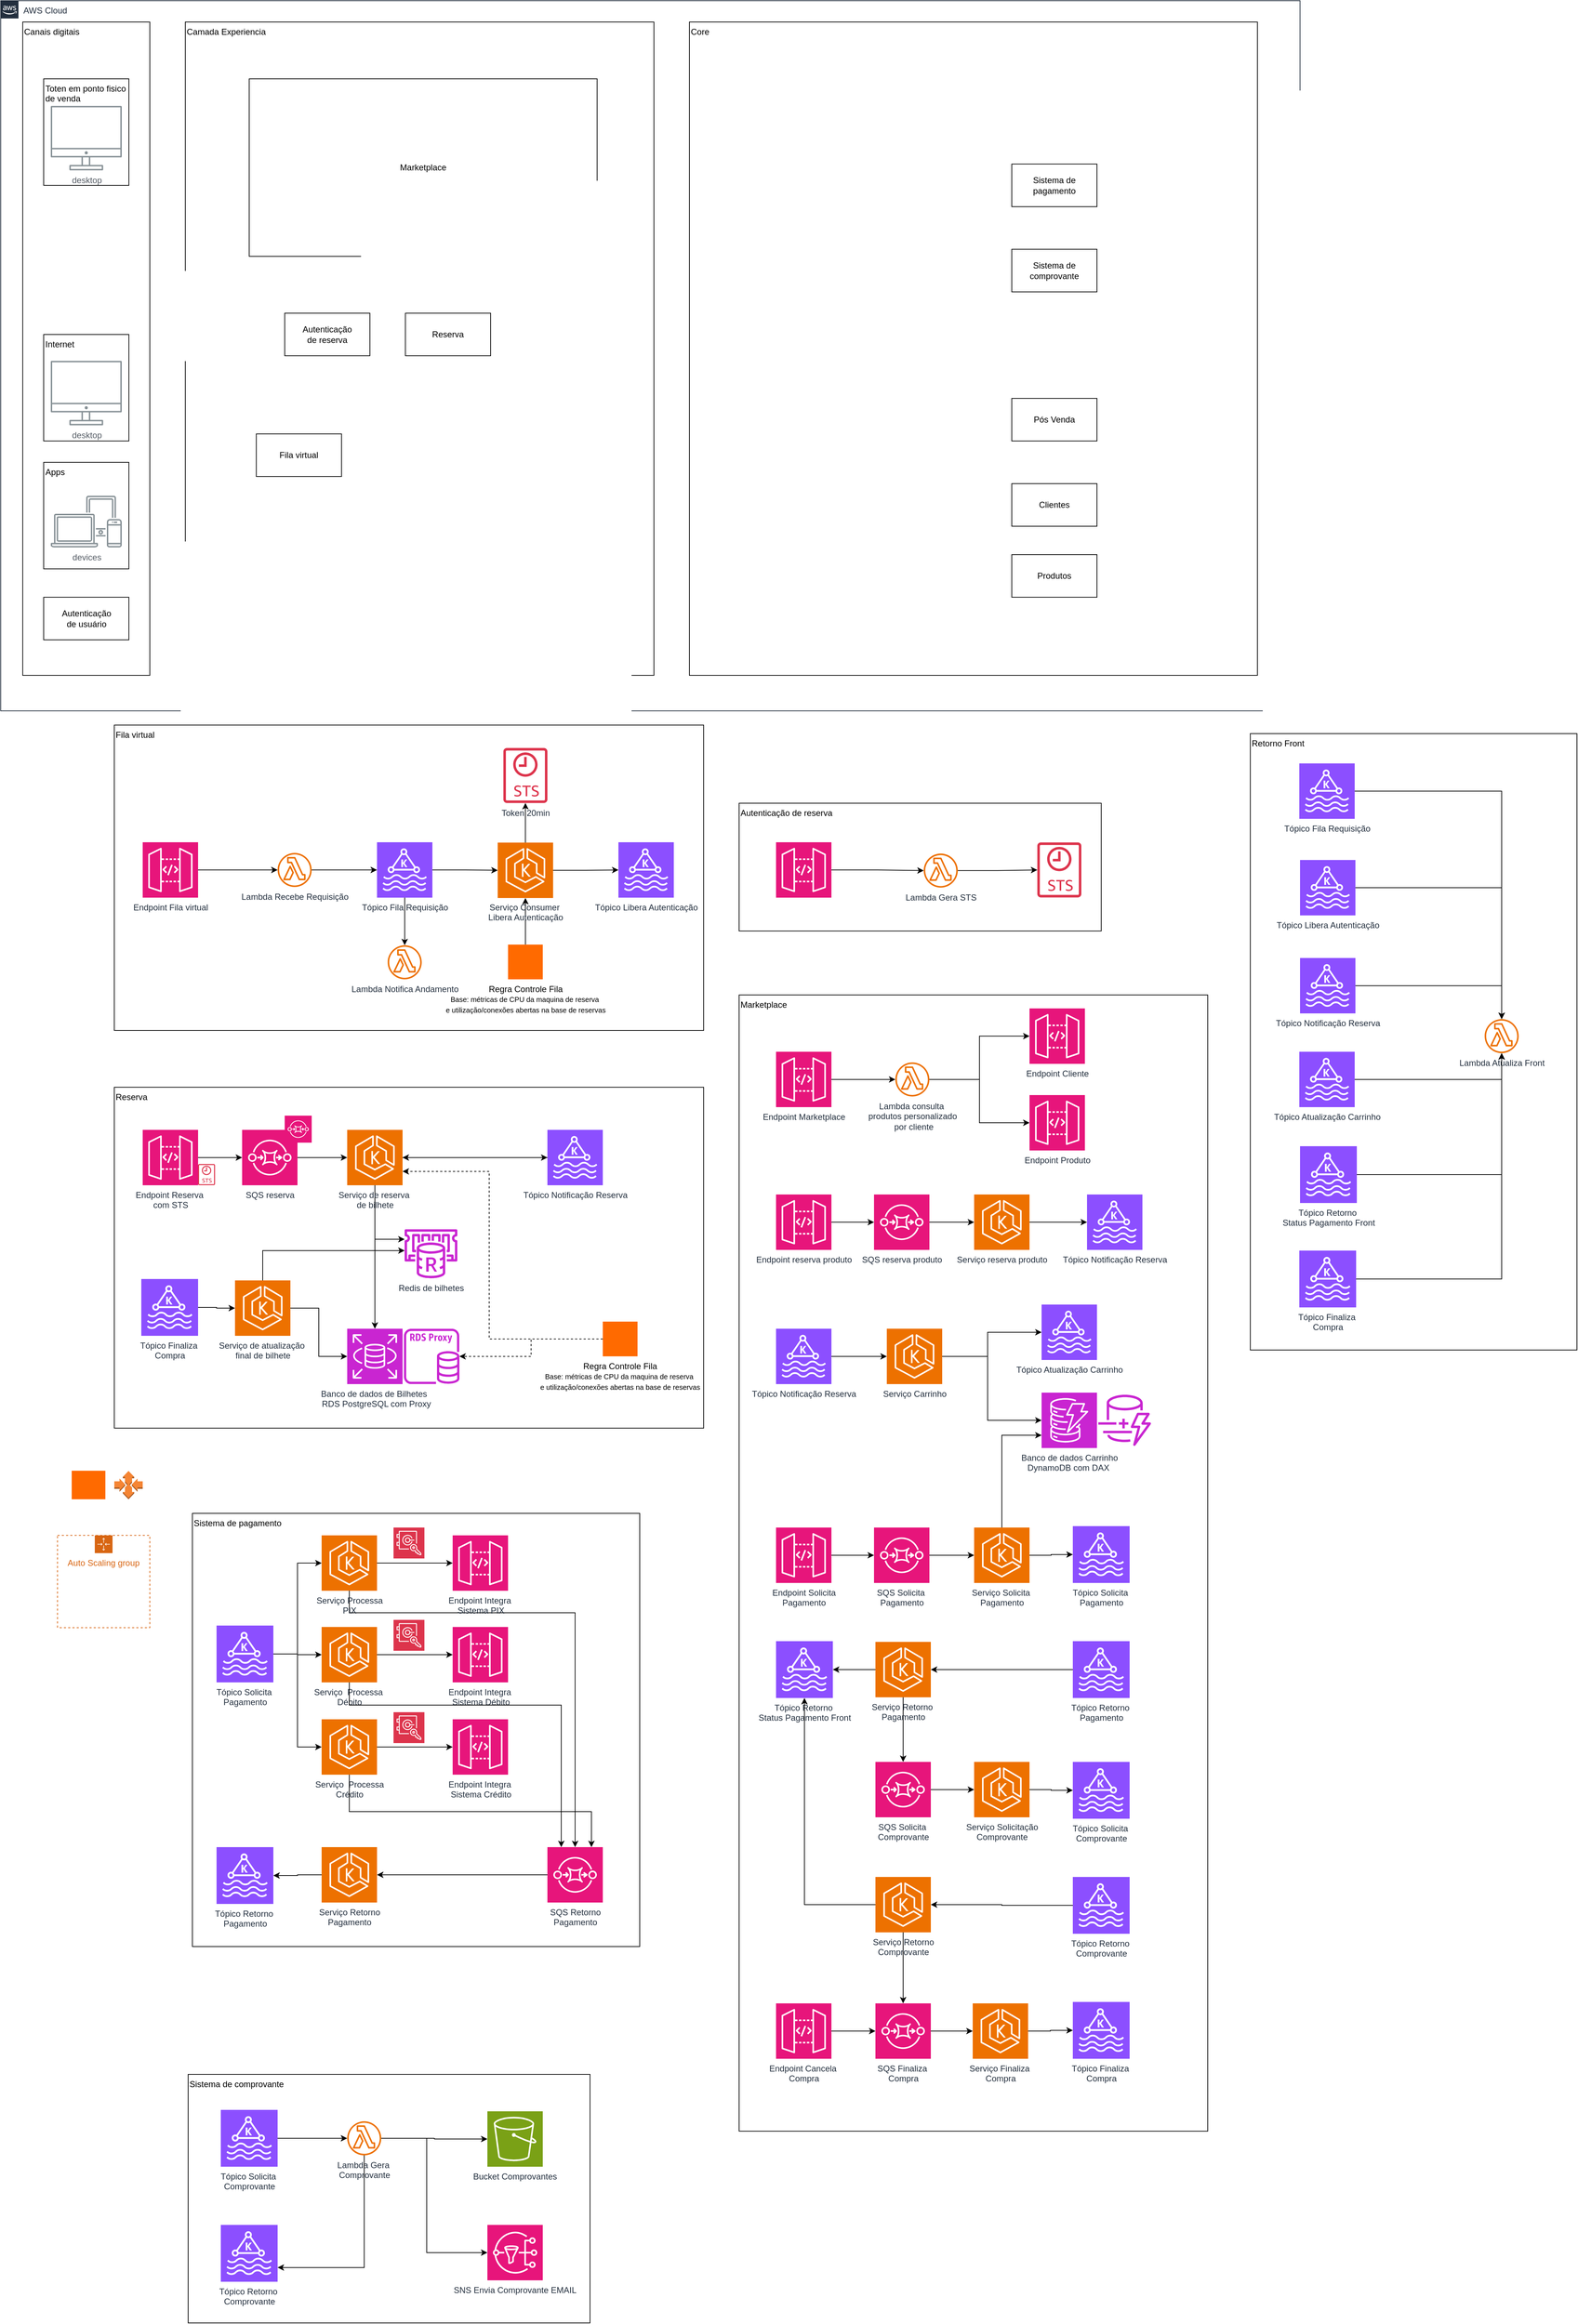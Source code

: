 <mxfile version="27.1.5">
  <diagram name="Página-1" id="yK-fyhg9txjnkvZaFi05">
    <mxGraphModel dx="2037" dy="2230" grid="1" gridSize="10" guides="1" tooltips="1" connect="1" arrows="1" fold="1" page="1" pageScale="1" pageWidth="827" pageHeight="1169" math="0" shadow="0">
      <root>
        <mxCell id="0" />
        <mxCell id="1" parent="0" />
        <mxCell id="PF3PdxFtY2Zi-VgMt9Vq-1" value="AWS Cloud" style="points=[[0,0],[0.25,0],[0.5,0],[0.75,0],[1,0],[1,0.25],[1,0.5],[1,0.75],[1,1],[0.75,1],[0.5,1],[0.25,1],[0,1],[0,0.75],[0,0.5],[0,0.25]];outlineConnect=0;gradientColor=none;html=1;whiteSpace=wrap;fontSize=12;fontStyle=0;container=1;pointerEvents=0;collapsible=0;recursiveResize=0;shape=mxgraph.aws4.group;grIcon=mxgraph.aws4.group_aws_cloud_alt;strokeColor=#232F3E;fillColor=none;verticalAlign=top;align=left;spacingLeft=30;fontColor=#232F3E;dashed=0;" parent="1" vertex="1">
          <mxGeometry x="110" y="-860" width="1830" height="1000" as="geometry" />
        </mxCell>
        <mxCell id="PF3PdxFtY2Zi-VgMt9Vq-11" value="" style="rounded=0;whiteSpace=wrap;html=1;" parent="PF3PdxFtY2Zi-VgMt9Vq-1" vertex="1">
          <mxGeometry x="60.5" y="90" width="120" height="180" as="geometry" />
        </mxCell>
        <mxCell id="PF3PdxFtY2Zi-VgMt9Vq-6" value="Core&lt;div&gt;&lt;/div&gt;" style="rounded=0;whiteSpace=wrap;html=1;align=left;verticalAlign=top;" parent="PF3PdxFtY2Zi-VgMt9Vq-1" vertex="1">
          <mxGeometry x="970" y="30" width="800" height="920" as="geometry" />
        </mxCell>
        <mxCell id="PF3PdxFtY2Zi-VgMt9Vq-4" value="Canais digitais&lt;div&gt;&lt;/div&gt;" style="rounded=0;whiteSpace=wrap;html=1;align=left;verticalAlign=top;" parent="PF3PdxFtY2Zi-VgMt9Vq-1" vertex="1">
          <mxGeometry x="31" y="30" width="179" height="920" as="geometry" />
        </mxCell>
        <mxCell id="PF3PdxFtY2Zi-VgMt9Vq-5" value="Camada Experiencia&lt;div&gt;&lt;/div&gt;" style="rounded=0;whiteSpace=wrap;html=1;align=left;verticalAlign=top;" parent="PF3PdxFtY2Zi-VgMt9Vq-1" vertex="1">
          <mxGeometry x="260" y="30" width="660" height="920" as="geometry" />
        </mxCell>
        <mxCell id="PF3PdxFtY2Zi-VgMt9Vq-13" value="Internet" style="rounded=0;whiteSpace=wrap;html=1;align=left;verticalAlign=top;" parent="PF3PdxFtY2Zi-VgMt9Vq-1" vertex="1">
          <mxGeometry x="60.5" y="470" width="120" height="150" as="geometry" />
        </mxCell>
        <mxCell id="PF3PdxFtY2Zi-VgMt9Vq-14" value="Apps" style="rounded=0;whiteSpace=wrap;html=1;align=left;verticalAlign=top;" parent="PF3PdxFtY2Zi-VgMt9Vq-1" vertex="1">
          <mxGeometry x="60.5" y="650" width="120" height="150" as="geometry" />
        </mxCell>
        <mxCell id="PF3PdxFtY2Zi-VgMt9Vq-12" value="Toten em ponto fisico de venda" style="rounded=0;whiteSpace=wrap;html=1;align=left;verticalAlign=top;" parent="PF3PdxFtY2Zi-VgMt9Vq-1" vertex="1">
          <mxGeometry x="60.5" y="110" width="120" height="150" as="geometry" />
        </mxCell>
        <mxCell id="hyAj3HFVHN-rnx3VRChl-10" value="devices" style="sketch=0;outlineConnect=0;gradientColor=none;fontColor=#545B64;strokeColor=none;fillColor=#879196;dashed=0;verticalLabelPosition=bottom;verticalAlign=top;align=center;html=1;fontSize=12;fontStyle=0;aspect=fixed;shape=mxgraph.aws4.illustration_devices;pointerEvents=1" vertex="1" parent="PF3PdxFtY2Zi-VgMt9Vq-1">
          <mxGeometry x="70.5" y="697" width="100" height="73" as="geometry" />
        </mxCell>
        <mxCell id="hyAj3HFVHN-rnx3VRChl-11" value="desktop" style="sketch=0;outlineConnect=0;gradientColor=none;fontColor=#545B64;strokeColor=none;fillColor=#879196;dashed=0;verticalLabelPosition=bottom;verticalAlign=top;align=center;html=1;fontSize=12;fontStyle=0;aspect=fixed;shape=mxgraph.aws4.illustration_desktop;pointerEvents=1" vertex="1" parent="PF3PdxFtY2Zi-VgMt9Vq-1">
          <mxGeometry x="70.5" y="507" width="100" height="91" as="geometry" />
        </mxCell>
        <mxCell id="hyAj3HFVHN-rnx3VRChl-12" value="desktop" style="sketch=0;outlineConnect=0;gradientColor=none;fontColor=#545B64;strokeColor=none;fillColor=#879196;dashed=0;verticalLabelPosition=bottom;verticalAlign=top;align=center;html=1;fontSize=12;fontStyle=0;aspect=fixed;shape=mxgraph.aws4.illustration_desktop;pointerEvents=1" vertex="1" parent="PF3PdxFtY2Zi-VgMt9Vq-1">
          <mxGeometry x="70.5" y="148" width="100" height="91" as="geometry" />
        </mxCell>
        <mxCell id="hyAj3HFVHN-rnx3VRChl-23" value="Sistema de pagamento" style="rounded=0;whiteSpace=wrap;html=1;" vertex="1" parent="PF3PdxFtY2Zi-VgMt9Vq-1">
          <mxGeometry x="1424" y="230" width="120" height="60" as="geometry" />
        </mxCell>
        <mxCell id="hyAj3HFVHN-rnx3VRChl-24" value="Produtos" style="rounded=0;whiteSpace=wrap;html=1;" vertex="1" parent="PF3PdxFtY2Zi-VgMt9Vq-1">
          <mxGeometry x="1424" y="780" width="120" height="60" as="geometry" />
        </mxCell>
        <mxCell id="hyAj3HFVHN-rnx3VRChl-25" value="Sistema de comprovante" style="rounded=0;whiteSpace=wrap;html=1;" vertex="1" parent="PF3PdxFtY2Zi-VgMt9Vq-1">
          <mxGeometry x="1424" y="350" width="120" height="60" as="geometry" />
        </mxCell>
        <mxCell id="hyAj3HFVHN-rnx3VRChl-26" value="Clientes" style="rounded=0;whiteSpace=wrap;html=1;" vertex="1" parent="PF3PdxFtY2Zi-VgMt9Vq-1">
          <mxGeometry x="1424" y="680" width="120" height="60" as="geometry" />
        </mxCell>
        <mxCell id="hyAj3HFVHN-rnx3VRChl-27" value="Pós Venda" style="rounded=0;whiteSpace=wrap;html=1;" vertex="1" parent="PF3PdxFtY2Zi-VgMt9Vq-1">
          <mxGeometry x="1424" y="560" width="120" height="60" as="geometry" />
        </mxCell>
        <mxCell id="hyAj3HFVHN-rnx3VRChl-22" value="Autenticação&lt;div&gt;de usuário&lt;/div&gt;" style="rounded=0;whiteSpace=wrap;html=1;" vertex="1" parent="PF3PdxFtY2Zi-VgMt9Vq-1">
          <mxGeometry x="60.5" y="840" width="120" height="60" as="geometry" />
        </mxCell>
        <mxCell id="hyAj3HFVHN-rnx3VRChl-19" value="Fila virtual" style="rounded=0;whiteSpace=wrap;html=1;" vertex="1" parent="PF3PdxFtY2Zi-VgMt9Vq-1">
          <mxGeometry x="360" y="610" width="120" height="60" as="geometry" />
        </mxCell>
        <mxCell id="hyAj3HFVHN-rnx3VRChl-20" value="Marketplace" style="rounded=0;whiteSpace=wrap;html=1;" vertex="1" parent="PF3PdxFtY2Zi-VgMt9Vq-1">
          <mxGeometry x="350" y="110" width="490" height="250" as="geometry" />
        </mxCell>
        <mxCell id="hyAj3HFVHN-rnx3VRChl-21" value="Reserva" style="rounded=0;whiteSpace=wrap;html=1;" vertex="1" parent="PF3PdxFtY2Zi-VgMt9Vq-1">
          <mxGeometry x="570" y="440" width="120" height="60" as="geometry" />
        </mxCell>
        <mxCell id="hyAj3HFVHN-rnx3VRChl-29" value="Autenticação&lt;div&gt;de reserva&lt;/div&gt;" style="rounded=0;whiteSpace=wrap;html=1;" vertex="1" parent="PF3PdxFtY2Zi-VgMt9Vq-1">
          <mxGeometry x="400" y="440" width="120" height="60" as="geometry" />
        </mxCell>
        <mxCell id="hyAj3HFVHN-rnx3VRChl-64" value="" style="group" vertex="1" connectable="0" parent="1">
          <mxGeometry x="1150" y="270" width="510" height="180" as="geometry" />
        </mxCell>
        <mxCell id="hyAj3HFVHN-rnx3VRChl-48" value="Autenticação de reserva" style="rounded=0;verticalAlign=top;align=left;html=1;whiteSpace=wrap;" vertex="1" parent="hyAj3HFVHN-rnx3VRChl-64">
          <mxGeometry width="510" height="180" as="geometry" />
        </mxCell>
        <mxCell id="hyAj3HFVHN-rnx3VRChl-52" style="edgeStyle=orthogonalEdgeStyle;rounded=0;orthogonalLoop=1;jettySize=auto;html=1;" edge="1" parent="hyAj3HFVHN-rnx3VRChl-64" source="hyAj3HFVHN-rnx3VRChl-50" target="hyAj3HFVHN-rnx3VRChl-51">
          <mxGeometry relative="1" as="geometry" />
        </mxCell>
        <mxCell id="hyAj3HFVHN-rnx3VRChl-50" value="&lt;font style=&quot;color: light-dark(rgb(255, 255, 255), rgb(255, 255, 255));&quot;&gt;Endpoint&amp;nbsp;&lt;span style=&quot;text-align: left; text-wrap-mode: wrap;&quot;&gt;&lt;font style=&quot;&quot;&gt;Autenticação de reserva&lt;/font&gt;&lt;/span&gt;&lt;/font&gt;" style="sketch=0;points=[[0,0,0],[0.25,0,0],[0.5,0,0],[0.75,0,0],[1,0,0],[0,1,0],[0.25,1,0],[0.5,1,0],[0.75,1,0],[1,1,0],[0,0.25,0],[0,0.5,0],[0,0.75,0],[1,0.25,0],[1,0.5,0],[1,0.75,0]];outlineConnect=0;fontColor=#232F3E;fillColor=#E7157B;strokeColor=#ffffff;dashed=0;verticalLabelPosition=bottom;verticalAlign=top;align=center;html=1;fontSize=12;fontStyle=0;aspect=fixed;shape=mxgraph.aws4.resourceIcon;resIcon=mxgraph.aws4.api_gateway;" vertex="1" parent="hyAj3HFVHN-rnx3VRChl-64">
          <mxGeometry x="52" y="55" width="78" height="78" as="geometry" />
        </mxCell>
        <mxCell id="hyAj3HFVHN-rnx3VRChl-54" style="edgeStyle=orthogonalEdgeStyle;rounded=0;orthogonalLoop=1;jettySize=auto;html=1;" edge="1" parent="hyAj3HFVHN-rnx3VRChl-64" source="hyAj3HFVHN-rnx3VRChl-51" target="hyAj3HFVHN-rnx3VRChl-53">
          <mxGeometry relative="1" as="geometry" />
        </mxCell>
        <mxCell id="hyAj3HFVHN-rnx3VRChl-51" value="Lambda Gera STS" style="sketch=0;outlineConnect=0;fontColor=#232F3E;gradientColor=none;fillColor=#ED7100;strokeColor=none;dashed=0;verticalLabelPosition=bottom;verticalAlign=top;align=center;html=1;fontSize=12;fontStyle=0;aspect=fixed;pointerEvents=1;shape=mxgraph.aws4.lambda_function;" vertex="1" parent="hyAj3HFVHN-rnx3VRChl-64">
          <mxGeometry x="260" y="70.9" width="48" height="48" as="geometry" />
        </mxCell>
        <mxCell id="hyAj3HFVHN-rnx3VRChl-53" value="" style="sketch=0;outlineConnect=0;fontColor=#232F3E;gradientColor=none;fillColor=#DD344C;strokeColor=none;dashed=0;verticalLabelPosition=bottom;verticalAlign=top;align=center;html=1;fontSize=12;fontStyle=0;aspect=fixed;pointerEvents=1;shape=mxgraph.aws4.sts_alternate;" vertex="1" parent="hyAj3HFVHN-rnx3VRChl-64">
          <mxGeometry x="420" y="55" width="62" height="78" as="geometry" />
        </mxCell>
        <mxCell id="hyAj3HFVHN-rnx3VRChl-104" value="Marketplace" style="rounded=0;whiteSpace=wrap;html=1;verticalAlign=top;align=left;" vertex="1" parent="1">
          <mxGeometry x="1150" y="540" width="660" height="1600" as="geometry" />
        </mxCell>
        <mxCell id="hyAj3HFVHN-rnx3VRChl-65" value="Reserva" style="rounded=0;whiteSpace=wrap;html=1;align=left;verticalAlign=top;container=0;" vertex="1" parent="1">
          <mxGeometry x="270" y="670" width="830" height="480" as="geometry" />
        </mxCell>
        <mxCell id="hyAj3HFVHN-rnx3VRChl-91" style="edgeStyle=orthogonalEdgeStyle;rounded=0;orthogonalLoop=1;jettySize=auto;html=1;" edge="1" parent="1" source="hyAj3HFVHN-rnx3VRChl-84" target="hyAj3HFVHN-rnx3VRChl-87">
          <mxGeometry relative="1" as="geometry" />
        </mxCell>
        <mxCell id="hyAj3HFVHN-rnx3VRChl-92" style="edgeStyle=orthogonalEdgeStyle;rounded=0;orthogonalLoop=1;jettySize=auto;html=1;" edge="1" parent="1" source="hyAj3HFVHN-rnx3VRChl-84" target="hyAj3HFVHN-rnx3VRChl-90">
          <mxGeometry relative="1" as="geometry">
            <Array as="points">
              <mxPoint x="637" y="884" />
            </Array>
          </mxGeometry>
        </mxCell>
        <mxCell id="hyAj3HFVHN-rnx3VRChl-96" style="edgeStyle=orthogonalEdgeStyle;rounded=0;orthogonalLoop=1;jettySize=auto;html=1;" edge="1" parent="1" source="hyAj3HFVHN-rnx3VRChl-84" target="hyAj3HFVHN-rnx3VRChl-95">
          <mxGeometry relative="1" as="geometry" />
        </mxCell>
        <mxCell id="hyAj3HFVHN-rnx3VRChl-84" value="Serviço de reserva&amp;nbsp;&lt;div&gt;de bilhete&lt;/div&gt;" style="sketch=0;points=[[0,0,0],[0.25,0,0],[0.5,0,0],[0.75,0,0],[1,0,0],[0,1,0],[0.25,1,0],[0.5,1,0],[0.75,1,0],[1,1,0],[0,0.25,0],[0,0.5,0],[0,0.75,0],[1,0.25,0],[1,0.5,0],[1,0.75,0]];outlineConnect=0;fontColor=#232F3E;fillColor=#ED7100;strokeColor=#ffffff;dashed=0;verticalLabelPosition=bottom;verticalAlign=top;align=center;html=1;fontSize=12;fontStyle=0;aspect=fixed;shape=mxgraph.aws4.resourceIcon;resIcon=mxgraph.aws4.eks;container=0;" vertex="1" parent="1">
          <mxGeometry x="598" y="730" width="78" height="78" as="geometry" />
        </mxCell>
        <mxCell id="hyAj3HFVHN-rnx3VRChl-102" style="edgeStyle=orthogonalEdgeStyle;rounded=0;orthogonalLoop=1;jettySize=auto;html=1;dashed=1;" edge="1" parent="1" source="hyAj3HFVHN-rnx3VRChl-89" target="hyAj3HFVHN-rnx3VRChl-88">
          <mxGeometry relative="1" as="geometry" />
        </mxCell>
        <mxCell id="hyAj3HFVHN-rnx3VRChl-89" value="&lt;font&gt;Regra Controle Fila&lt;/font&gt;&lt;div&gt;&lt;span style=&quot;background-color: transparent; color: light-dark(rgb(0, 0, 0), rgb(255, 255, 255));&quot;&gt;&lt;font style=&quot;font-size: 10px;&quot;&gt;Base: métricas de CPU da maquina de reserva&amp;nbsp;&lt;/font&gt;&lt;/span&gt;&lt;/div&gt;&lt;div&gt;&lt;font style=&quot;font-size: 10px;&quot;&gt;e utilização/conexões abertas na base de reservas&lt;/font&gt;&lt;/div&gt;" style="points=[];aspect=fixed;html=1;align=center;shadow=0;dashed=0;fillColor=#FF6A00;strokeColor=none;shape=mxgraph.alibaba_cloud.eventbridge;verticalAlign=top;labelPosition=center;verticalLabelPosition=bottom;container=0;" vertex="1" parent="1">
          <mxGeometry x="958" y="1000" width="48.9" height="48.9" as="geometry" />
        </mxCell>
        <mxCell id="hyAj3HFVHN-rnx3VRChl-90" value="Redis de bilhetes" style="sketch=0;outlineConnect=0;fontColor=#232F3E;gradientColor=none;fillColor=#C925D1;strokeColor=none;dashed=0;verticalLabelPosition=bottom;verticalAlign=top;align=center;html=1;fontSize=12;fontStyle=0;aspect=fixed;pointerEvents=1;shape=mxgraph.aws4.elasticache_for_redis;container=0;" vertex="1" parent="1">
          <mxGeometry x="677" y="870" width="78" height="69" as="geometry" />
        </mxCell>
        <mxCell id="hyAj3HFVHN-rnx3VRChl-97" style="edgeStyle=orthogonalEdgeStyle;rounded=0;orthogonalLoop=1;jettySize=auto;html=1;" edge="1" parent="1" source="hyAj3HFVHN-rnx3VRChl-95" target="hyAj3HFVHN-rnx3VRChl-84">
          <mxGeometry relative="1" as="geometry" />
        </mxCell>
        <mxCell id="hyAj3HFVHN-rnx3VRChl-95" value="Tópico Notificação Reserva" style="sketch=0;points=[[0,0,0],[0.25,0,0],[0.5,0,0],[0.75,0,0],[1,0,0],[0,1,0],[0.25,1,0],[0.5,1,0],[0.75,1,0],[1,1,0],[0,0.25,0],[0,0.5,0],[0,0.75,0],[1,0.25,0],[1,0.5,0],[1,0.75,0]];outlineConnect=0;fontColor=#232F3E;fillColor=#8C4FFF;strokeColor=#ffffff;dashed=0;verticalLabelPosition=bottom;verticalAlign=top;align=center;html=1;fontSize=12;fontStyle=0;aspect=fixed;shape=mxgraph.aws4.resourceIcon;resIcon=mxgraph.aws4.managed_streaming_for_kafka;container=0;" vertex="1" parent="1">
          <mxGeometry x="880" y="730" width="78" height="78" as="geometry" />
        </mxCell>
        <mxCell id="hyAj3HFVHN-rnx3VRChl-101" style="edgeStyle=orthogonalEdgeStyle;rounded=0;orthogonalLoop=1;jettySize=auto;html=1;entryX=1;entryY=0.75;entryDx=0;entryDy=0;entryPerimeter=0;dashed=1;" edge="1" parent="1" source="hyAj3HFVHN-rnx3VRChl-89" target="hyAj3HFVHN-rnx3VRChl-84">
          <mxGeometry relative="1" as="geometry">
            <Array as="points">
              <mxPoint x="798" y="1024" />
              <mxPoint x="798" y="789" />
            </Array>
          </mxGeometry>
        </mxCell>
        <mxCell id="hyAj3HFVHN-rnx3VRChl-106" style="edgeStyle=orthogonalEdgeStyle;rounded=0;orthogonalLoop=1;jettySize=auto;html=1;" edge="1" parent="1" source="hyAj3HFVHN-rnx3VRChl-81" target="hyAj3HFVHN-rnx3VRChl-105">
          <mxGeometry relative="1" as="geometry" />
        </mxCell>
        <mxCell id="hyAj3HFVHN-rnx3VRChl-81" value="Endpoint Reserva&amp;nbsp;&lt;div&gt;com STS&lt;/div&gt;" style="sketch=0;points=[[0,0,0],[0.25,0,0],[0.5,0,0],[0.75,0,0],[1,0,0],[0,1,0],[0.25,1,0],[0.5,1,0],[0.75,1,0],[1,1,0],[0,0.25,0],[0,0.5,0],[0,0.75,0],[1,0.25,0],[1,0.5,0],[1,0.75,0]];outlineConnect=0;fontColor=#232F3E;fillColor=#E7157B;strokeColor=#ffffff;dashed=0;verticalLabelPosition=bottom;verticalAlign=top;align=center;html=1;fontSize=12;fontStyle=0;aspect=fixed;shape=mxgraph.aws4.resourceIcon;resIcon=mxgraph.aws4.api_gateway;container=0;" vertex="1" parent="1">
          <mxGeometry x="310" y="730" width="78" height="78" as="geometry" />
        </mxCell>
        <mxCell id="hyAj3HFVHN-rnx3VRChl-82" value="" style="sketch=0;outlineConnect=0;fontColor=#232F3E;gradientColor=none;fillColor=#DD344C;strokeColor=none;dashed=0;verticalLabelPosition=bottom;verticalAlign=top;align=center;html=1;fontSize=12;fontStyle=0;aspect=fixed;pointerEvents=1;shape=mxgraph.aws4.sts_alternate;container=0;" vertex="1" parent="1">
          <mxGeometry x="388" y="778" width="23.85" height="30" as="geometry" />
        </mxCell>
        <mxCell id="hyAj3HFVHN-rnx3VRChl-87" value="Banco de dados de Bilhetes&amp;nbsp;&lt;div&gt;&amp;nbsp;RDS PostgreSQL com Proxy&lt;/div&gt;" style="sketch=0;points=[[0,0,0],[0.25,0,0],[0.5,0,0],[0.75,0,0],[1,0,0],[0,1,0],[0.25,1,0],[0.5,1,0],[0.75,1,0],[1,1,0],[0,0.25,0],[0,0.5,0],[0,0.75,0],[1,0.25,0],[1,0.5,0],[1,0.75,0]];outlineConnect=0;fontColor=#232F3E;fillColor=#C925D1;strokeColor=#ffffff;dashed=0;verticalLabelPosition=bottom;verticalAlign=top;align=center;html=1;fontSize=12;fontStyle=0;aspect=fixed;shape=mxgraph.aws4.resourceIcon;resIcon=mxgraph.aws4.rds;container=0;" vertex="1" parent="1">
          <mxGeometry x="598" y="1010" width="78" height="78" as="geometry" />
        </mxCell>
        <mxCell id="hyAj3HFVHN-rnx3VRChl-88" value="" style="sketch=0;outlineConnect=0;fontColor=#232F3E;gradientColor=none;fillColor=#C925D1;strokeColor=none;dashed=0;verticalLabelPosition=bottom;verticalAlign=top;align=center;html=1;fontSize=12;fontStyle=0;aspect=fixed;pointerEvents=1;shape=mxgraph.aws4.rds_proxy;container=0;" vertex="1" parent="1">
          <mxGeometry x="678" y="1010" width="78" height="78" as="geometry" />
        </mxCell>
        <mxCell id="hyAj3HFVHN-rnx3VRChl-108" style="edgeStyle=orthogonalEdgeStyle;rounded=0;orthogonalLoop=1;jettySize=auto;html=1;" edge="1" parent="1" source="hyAj3HFVHN-rnx3VRChl-105" target="hyAj3HFVHN-rnx3VRChl-84">
          <mxGeometry relative="1" as="geometry" />
        </mxCell>
        <mxCell id="hyAj3HFVHN-rnx3VRChl-105" value="SQS reserva" style="sketch=0;points=[[0,0,0],[0.25,0,0],[0.5,0,0],[0.75,0,0],[1,0,0],[0,1,0],[0.25,1,0],[0.5,1,0],[0.75,1,0],[1,1,0],[0,0.25,0],[0,0.5,0],[0,0.75,0],[1,0.25,0],[1,0.5,0],[1,0.75,0]];outlineConnect=0;fontColor=#232F3E;fillColor=#E7157B;strokeColor=#ffffff;dashed=0;verticalLabelPosition=bottom;verticalAlign=top;align=center;html=1;fontSize=12;fontStyle=0;aspect=fixed;shape=mxgraph.aws4.resourceIcon;resIcon=mxgraph.aws4.sqs;" vertex="1" parent="1">
          <mxGeometry x="450" y="730" width="78" height="78" as="geometry" />
        </mxCell>
        <mxCell id="hyAj3HFVHN-rnx3VRChl-109" value="" style="sketch=0;points=[[0,0,0],[0.25,0,0],[0.5,0,0],[0.75,0,0],[1,0,0],[0,1,0],[0.25,1,0],[0.5,1,0],[0.75,1,0],[1,1,0],[0,0.25,0],[0,0.5,0],[0,0.75,0],[1,0.25,0],[1,0.5,0],[1,0.75,0]];outlineConnect=0;fontColor=#232F3E;fillColor=#E7157B;strokeColor=#ffffff;dashed=0;verticalLabelPosition=bottom;verticalAlign=top;align=center;html=1;fontSize=12;fontStyle=0;aspect=fixed;shape=mxgraph.aws4.resourceIcon;resIcon=mxgraph.aws4.sqs;" vertex="1" parent="1">
          <mxGeometry x="510" y="710" width="38" height="38" as="geometry" />
        </mxCell>
        <mxCell id="hyAj3HFVHN-rnx3VRChl-30" value="Fila virtual" style="rounded=0;whiteSpace=wrap;html=1;verticalAlign=top;align=left;container=0;" vertex="1" parent="1">
          <mxGeometry x="270" y="160" width="830" height="430" as="geometry" />
        </mxCell>
        <mxCell id="hyAj3HFVHN-rnx3VRChl-39" value="" style="edgeStyle=orthogonalEdgeStyle;rounded=0;orthogonalLoop=1;jettySize=auto;html=1;" edge="1" parent="1" source="hyAj3HFVHN-rnx3VRChl-31" target="hyAj3HFVHN-rnx3VRChl-37">
          <mxGeometry relative="1" as="geometry" />
        </mxCell>
        <mxCell id="hyAj3HFVHN-rnx3VRChl-31" value="&lt;font&gt;Regra Controle Fila&lt;/font&gt;&lt;div&gt;&lt;span style=&quot;background-color: transparent; color: light-dark(rgb(0, 0, 0), rgb(255, 255, 255));&quot;&gt;&lt;font style=&quot;font-size: 10px;&quot;&gt;Base: métricas de CPU da maquina de reserva&amp;nbsp;&lt;/font&gt;&lt;/span&gt;&lt;/div&gt;&lt;div&gt;&lt;font style=&quot;font-size: 10px;&quot;&gt;e utilização/conexões abertas na base de reservas&lt;/font&gt;&lt;/div&gt;" style="points=[];aspect=fixed;html=1;align=center;shadow=0;dashed=0;fillColor=#FF6A00;strokeColor=none;shape=mxgraph.alibaba_cloud.eventbridge;verticalAlign=top;labelPosition=center;verticalLabelPosition=bottom;container=0;" vertex="1" parent="1">
          <mxGeometry x="824.55" y="469.1" width="48.9" height="48.9" as="geometry" />
        </mxCell>
        <mxCell id="hyAj3HFVHN-rnx3VRChl-36" value="" style="edgeStyle=orthogonalEdgeStyle;rounded=0;orthogonalLoop=1;jettySize=auto;html=1;" edge="1" parent="1" source="hyAj3HFVHN-rnx3VRChl-33" target="hyAj3HFVHN-rnx3VRChl-35">
          <mxGeometry relative="1" as="geometry" />
        </mxCell>
        <mxCell id="hyAj3HFVHN-rnx3VRChl-33" value="Lambda Recebe Requisição" style="sketch=0;outlineConnect=0;fontColor=#232F3E;gradientColor=none;fillColor=#ED7100;strokeColor=none;dashed=0;verticalLabelPosition=bottom;verticalAlign=top;align=center;html=1;fontSize=12;fontStyle=0;aspect=fixed;pointerEvents=1;shape=mxgraph.aws4.lambda_function;container=0;" vertex="1" parent="1">
          <mxGeometry x="500" y="340" width="48" height="48" as="geometry" />
        </mxCell>
        <mxCell id="hyAj3HFVHN-rnx3VRChl-38" value="" style="edgeStyle=orthogonalEdgeStyle;rounded=0;orthogonalLoop=1;jettySize=auto;html=1;" edge="1" parent="1" source="hyAj3HFVHN-rnx3VRChl-35" target="hyAj3HFVHN-rnx3VRChl-37">
          <mxGeometry relative="1" as="geometry" />
        </mxCell>
        <mxCell id="hyAj3HFVHN-rnx3VRChl-59" value="" style="edgeStyle=orthogonalEdgeStyle;rounded=0;orthogonalLoop=1;jettySize=auto;html=1;" edge="1" parent="1" source="hyAj3HFVHN-rnx3VRChl-35" target="hyAj3HFVHN-rnx3VRChl-42">
          <mxGeometry relative="1" as="geometry" />
        </mxCell>
        <mxCell id="hyAj3HFVHN-rnx3VRChl-35" value="Tópico Fila Requisição" style="sketch=0;points=[[0,0,0],[0.25,0,0],[0.5,0,0],[0.75,0,0],[1,0,0],[0,1,0],[0.25,1,0],[0.5,1,0],[0.75,1,0],[1,1,0],[0,0.25,0],[0,0.5,0],[0,0.75,0],[1,0.25,0],[1,0.5,0],[1,0.75,0]];outlineConnect=0;fontColor=#232F3E;fillColor=#8C4FFF;strokeColor=#ffffff;dashed=0;verticalLabelPosition=bottom;verticalAlign=top;align=center;html=1;fontSize=12;fontStyle=0;aspect=fixed;shape=mxgraph.aws4.resourceIcon;resIcon=mxgraph.aws4.managed_streaming_for_kafka;container=0;" vertex="1" parent="1">
          <mxGeometry x="640" y="325" width="78" height="78" as="geometry" />
        </mxCell>
        <mxCell id="hyAj3HFVHN-rnx3VRChl-62" style="edgeStyle=orthogonalEdgeStyle;rounded=0;orthogonalLoop=1;jettySize=auto;html=1;" edge="1" parent="1" source="hyAj3HFVHN-rnx3VRChl-37" target="hyAj3HFVHN-rnx3VRChl-60">
          <mxGeometry relative="1" as="geometry" />
        </mxCell>
        <mxCell id="hyAj3HFVHN-rnx3VRChl-111" style="edgeStyle=orthogonalEdgeStyle;rounded=0;orthogonalLoop=1;jettySize=auto;html=1;" edge="1" parent="1" source="hyAj3HFVHN-rnx3VRChl-37" target="hyAj3HFVHN-rnx3VRChl-110">
          <mxGeometry relative="1" as="geometry" />
        </mxCell>
        <mxCell id="hyAj3HFVHN-rnx3VRChl-37" value="Serviço Consumer&amp;nbsp;&lt;div&gt;Libera Autenticação&lt;/div&gt;" style="sketch=0;points=[[0,0,0],[0.25,0,0],[0.5,0,0],[0.75,0,0],[1,0,0],[0,1,0],[0.25,1,0],[0.5,1,0],[0.75,1,0],[1,1,0],[0,0.25,0],[0,0.5,0],[0,0.75,0],[1,0.25,0],[1,0.5,0],[1,0.75,0]];outlineConnect=0;fontColor=#232F3E;fillColor=#ED7100;strokeColor=#ffffff;dashed=0;verticalLabelPosition=bottom;verticalAlign=top;align=center;html=1;fontSize=12;fontStyle=0;aspect=fixed;shape=mxgraph.aws4.resourceIcon;resIcon=mxgraph.aws4.eks;container=0;" vertex="1" parent="1">
          <mxGeometry x="810" y="325.45" width="78" height="78" as="geometry" />
        </mxCell>
        <mxCell id="hyAj3HFVHN-rnx3VRChl-42" value="Lambda Notifica Andamento" style="sketch=0;outlineConnect=0;fontColor=#232F3E;gradientColor=none;fillColor=#ED7100;strokeColor=none;dashed=0;verticalLabelPosition=bottom;verticalAlign=top;align=center;html=1;fontSize=12;fontStyle=0;aspect=fixed;pointerEvents=1;shape=mxgraph.aws4.lambda_function;container=0;" vertex="1" parent="1">
          <mxGeometry x="655" y="470" width="48" height="48" as="geometry" />
        </mxCell>
        <mxCell id="hyAj3HFVHN-rnx3VRChl-47" value="" style="edgeStyle=orthogonalEdgeStyle;rounded=0;orthogonalLoop=1;jettySize=auto;html=1;" edge="1" parent="1" source="hyAj3HFVHN-rnx3VRChl-46" target="hyAj3HFVHN-rnx3VRChl-33">
          <mxGeometry relative="1" as="geometry" />
        </mxCell>
        <mxCell id="hyAj3HFVHN-rnx3VRChl-46" value="Endpoint Fila virtual" style="sketch=0;points=[[0,0,0],[0.25,0,0],[0.5,0,0],[0.75,0,0],[1,0,0],[0,1,0],[0.25,1,0],[0.5,1,0],[0.75,1,0],[1,1,0],[0,0.25,0],[0,0.5,0],[0,0.75,0],[1,0.25,0],[1,0.5,0],[1,0.75,0]];outlineConnect=0;fontColor=#232F3E;fillColor=#E7157B;strokeColor=#ffffff;dashed=0;verticalLabelPosition=bottom;verticalAlign=top;align=center;html=1;fontSize=12;fontStyle=0;aspect=fixed;shape=mxgraph.aws4.resourceIcon;resIcon=mxgraph.aws4.api_gateway;container=0;" vertex="1" parent="1">
          <mxGeometry x="310" y="325" width="78" height="78" as="geometry" />
        </mxCell>
        <mxCell id="hyAj3HFVHN-rnx3VRChl-60" value="Token 20min" style="sketch=0;outlineConnect=0;fontColor=#232F3E;gradientColor=none;fillColor=#DD344C;strokeColor=none;dashed=0;verticalLabelPosition=bottom;verticalAlign=top;align=center;html=1;fontSize=12;fontStyle=0;aspect=fixed;pointerEvents=1;shape=mxgraph.aws4.sts_alternate;container=0;" vertex="1" parent="1">
          <mxGeometry x="818" y="192.0" width="62" height="78" as="geometry" />
        </mxCell>
        <mxCell id="hyAj3HFVHN-rnx3VRChl-110" value="Tópico Libera Autenticação" style="sketch=0;points=[[0,0,0],[0.25,0,0],[0.5,0,0],[0.75,0,0],[1,0,0],[0,1,0],[0.25,1,0],[0.5,1,0],[0.75,1,0],[1,1,0],[0,0.25,0],[0,0.5,0],[0,0.75,0],[1,0.25,0],[1,0.5,0],[1,0.75,0]];outlineConnect=0;fontColor=#232F3E;fillColor=#8C4FFF;strokeColor=#ffffff;dashed=0;verticalLabelPosition=bottom;verticalAlign=top;align=center;html=1;fontSize=12;fontStyle=0;aspect=fixed;shape=mxgraph.aws4.resourceIcon;resIcon=mxgraph.aws4.managed_streaming_for_kafka;container=0;" vertex="1" parent="1">
          <mxGeometry x="980" y="325" width="78" height="78" as="geometry" />
        </mxCell>
        <mxCell id="hyAj3HFVHN-rnx3VRChl-113" value="Tópico Notificação Reserva" style="sketch=0;points=[[0,0,0],[0.25,0,0],[0.5,0,0],[0.75,0,0],[1,0,0],[0,1,0],[0.25,1,0],[0.5,1,0],[0.75,1,0],[1,1,0],[0,0.25,0],[0,0.5,0],[0,0.75,0],[1,0.25,0],[1,0.5,0],[1,0.75,0]];outlineConnect=0;fontColor=#232F3E;fillColor=#8C4FFF;strokeColor=#ffffff;dashed=0;verticalLabelPosition=bottom;verticalAlign=top;align=center;html=1;fontSize=12;fontStyle=0;aspect=fixed;shape=mxgraph.aws4.resourceIcon;resIcon=mxgraph.aws4.managed_streaming_for_kafka;container=0;" vertex="1" parent="1">
          <mxGeometry x="1640" y="821" width="78" height="78" as="geometry" />
        </mxCell>
        <mxCell id="hyAj3HFVHN-rnx3VRChl-169" style="edgeStyle=orthogonalEdgeStyle;rounded=0;orthogonalLoop=1;jettySize=auto;html=1;" edge="1" parent="1" source="hyAj3HFVHN-rnx3VRChl-116" target="hyAj3HFVHN-rnx3VRChl-168">
          <mxGeometry relative="1" as="geometry" />
        </mxCell>
        <mxCell id="hyAj3HFVHN-rnx3VRChl-116" value="Endpoint Marketplace" style="sketch=0;points=[[0,0,0],[0.25,0,0],[0.5,0,0],[0.75,0,0],[1,0,0],[0,1,0],[0.25,1,0],[0.5,1,0],[0.75,1,0],[1,1,0],[0,0.25,0],[0,0.5,0],[0,0.75,0],[1,0.25,0],[1,0.5,0],[1,0.75,0]];outlineConnect=0;fontColor=#232F3E;fillColor=#E7157B;strokeColor=#ffffff;dashed=0;verticalLabelPosition=bottom;verticalAlign=top;align=center;html=1;fontSize=12;fontStyle=0;aspect=fixed;shape=mxgraph.aws4.resourceIcon;resIcon=mxgraph.aws4.api_gateway;container=0;" vertex="1" parent="1">
          <mxGeometry x="1202" y="620" width="78" height="78" as="geometry" />
        </mxCell>
        <mxCell id="hyAj3HFVHN-rnx3VRChl-138" value="" style="edgeStyle=orthogonalEdgeStyle;rounded=0;orthogonalLoop=1;jettySize=auto;html=1;" edge="1" parent="1" source="hyAj3HFVHN-rnx3VRChl-124" target="hyAj3HFVHN-rnx3VRChl-137">
          <mxGeometry relative="1" as="geometry" />
        </mxCell>
        <mxCell id="hyAj3HFVHN-rnx3VRChl-124" value="Endpoint reserva produto" style="sketch=0;points=[[0,0,0],[0.25,0,0],[0.5,0,0],[0.75,0,0],[1,0,0],[0,1,0],[0.25,1,0],[0.5,1,0],[0.75,1,0],[1,1,0],[0,0.25,0],[0,0.5,0],[0,0.75,0],[1,0.25,0],[1,0.5,0],[1,0.75,0]];outlineConnect=0;fontColor=#232F3E;fillColor=#E7157B;strokeColor=#ffffff;dashed=0;verticalLabelPosition=bottom;verticalAlign=top;align=center;html=1;fontSize=12;fontStyle=0;aspect=fixed;shape=mxgraph.aws4.resourceIcon;resIcon=mxgraph.aws4.api_gateway;container=0;" vertex="1" parent="1">
          <mxGeometry x="1202" y="821" width="78" height="78" as="geometry" />
        </mxCell>
        <mxCell id="hyAj3HFVHN-rnx3VRChl-132" value="Endpoint Cliente" style="sketch=0;points=[[0,0,0],[0.25,0,0],[0.5,0,0],[0.75,0,0],[1,0,0],[0,1,0],[0.25,1,0],[0.5,1,0],[0.75,1,0],[1,1,0],[0,0.25,0],[0,0.5,0],[0,0.75,0],[1,0.25,0],[1,0.5,0],[1,0.75,0]];outlineConnect=0;fontColor=#232F3E;fillColor=#E7157B;strokeColor=#ffffff;dashed=0;verticalLabelPosition=bottom;verticalAlign=top;align=center;html=1;fontSize=12;fontStyle=0;aspect=fixed;shape=mxgraph.aws4.resourceIcon;resIcon=mxgraph.aws4.api_gateway;container=0;" vertex="1" parent="1">
          <mxGeometry x="1559" y="559" width="78" height="78" as="geometry" />
        </mxCell>
        <mxCell id="hyAj3HFVHN-rnx3VRChl-133" value="Endpoint Produto" style="sketch=0;points=[[0,0,0],[0.25,0,0],[0.5,0,0],[0.75,0,0],[1,0,0],[0,1,0],[0.25,1,0],[0.5,1,0],[0.75,1,0],[1,1,0],[0,0.25,0],[0,0.5,0],[0,0.75,0],[1,0.25,0],[1,0.5,0],[1,0.75,0]];outlineConnect=0;fontColor=#232F3E;fillColor=#E7157B;strokeColor=#ffffff;dashed=0;verticalLabelPosition=bottom;verticalAlign=top;align=center;html=1;fontSize=12;fontStyle=0;aspect=fixed;shape=mxgraph.aws4.resourceIcon;resIcon=mxgraph.aws4.api_gateway;container=0;" vertex="1" parent="1">
          <mxGeometry x="1559" y="681" width="78" height="78" as="geometry" />
        </mxCell>
        <mxCell id="hyAj3HFVHN-rnx3VRChl-140" value="" style="edgeStyle=orthogonalEdgeStyle;rounded=0;orthogonalLoop=1;jettySize=auto;html=1;" edge="1" parent="1" source="hyAj3HFVHN-rnx3VRChl-136" target="hyAj3HFVHN-rnx3VRChl-113">
          <mxGeometry relative="1" as="geometry" />
        </mxCell>
        <mxCell id="hyAj3HFVHN-rnx3VRChl-136" value="Serviço reserva produto" style="sketch=0;points=[[0,0,0],[0.25,0,0],[0.5,0,0],[0.75,0,0],[1,0,0],[0,1,0],[0.25,1,0],[0.5,1,0],[0.75,1,0],[1,1,0],[0,0.25,0],[0,0.5,0],[0,0.75,0],[1,0.25,0],[1,0.5,0],[1,0.75,0]];outlineConnect=0;fontColor=#232F3E;fillColor=#ED7100;strokeColor=#ffffff;dashed=0;verticalLabelPosition=bottom;verticalAlign=top;align=center;html=1;fontSize=12;fontStyle=0;aspect=fixed;shape=mxgraph.aws4.resourceIcon;resIcon=mxgraph.aws4.eks;container=0;" vertex="1" parent="1">
          <mxGeometry x="1481" y="821" width="78" height="78" as="geometry" />
        </mxCell>
        <mxCell id="hyAj3HFVHN-rnx3VRChl-139" value="" style="edgeStyle=orthogonalEdgeStyle;rounded=0;orthogonalLoop=1;jettySize=auto;html=1;" edge="1" parent="1" source="hyAj3HFVHN-rnx3VRChl-137" target="hyAj3HFVHN-rnx3VRChl-136">
          <mxGeometry relative="1" as="geometry" />
        </mxCell>
        <mxCell id="hyAj3HFVHN-rnx3VRChl-137" value="SQS reserva produto" style="sketch=0;points=[[0,0,0],[0.25,0,0],[0.5,0,0],[0.75,0,0],[1,0,0],[0,1,0],[0.25,1,0],[0.5,1,0],[0.75,1,0],[1,1,0],[0,0.25,0],[0,0.5,0],[0,0.75,0],[1,0.25,0],[1,0.5,0],[1,0.75,0]];outlineConnect=0;fontColor=#232F3E;fillColor=#E7157B;strokeColor=#ffffff;dashed=0;verticalLabelPosition=bottom;verticalAlign=top;align=center;html=1;fontSize=12;fontStyle=0;aspect=fixed;shape=mxgraph.aws4.resourceIcon;resIcon=mxgraph.aws4.sqs;" vertex="1" parent="1">
          <mxGeometry x="1340" y="821" width="78" height="78" as="geometry" />
        </mxCell>
        <mxCell id="hyAj3HFVHN-rnx3VRChl-143" value="" style="edgeStyle=orthogonalEdgeStyle;rounded=0;orthogonalLoop=1;jettySize=auto;html=1;" edge="1" parent="1" source="hyAj3HFVHN-rnx3VRChl-141" target="hyAj3HFVHN-rnx3VRChl-142">
          <mxGeometry relative="1" as="geometry" />
        </mxCell>
        <mxCell id="hyAj3HFVHN-rnx3VRChl-141" value="Tópico Notificação Reserva" style="sketch=0;points=[[0,0,0],[0.25,0,0],[0.5,0,0],[0.75,0,0],[1,0,0],[0,1,0],[0.25,1,0],[0.5,1,0],[0.75,1,0],[1,1,0],[0,0.25,0],[0,0.5,0],[0,0.75,0],[1,0.25,0],[1,0.5,0],[1,0.75,0]];outlineConnect=0;fontColor=#232F3E;fillColor=#8C4FFF;strokeColor=#ffffff;dashed=0;verticalLabelPosition=bottom;verticalAlign=top;align=center;html=1;fontSize=12;fontStyle=0;aspect=fixed;shape=mxgraph.aws4.resourceIcon;resIcon=mxgraph.aws4.managed_streaming_for_kafka;container=0;" vertex="1" parent="1">
          <mxGeometry x="1202" y="1010" width="78" height="78" as="geometry" />
        </mxCell>
        <mxCell id="hyAj3HFVHN-rnx3VRChl-149" style="edgeStyle=orthogonalEdgeStyle;rounded=0;orthogonalLoop=1;jettySize=auto;html=1;" edge="1" parent="1" source="hyAj3HFVHN-rnx3VRChl-142" target="hyAj3HFVHN-rnx3VRChl-148">
          <mxGeometry relative="1" as="geometry">
            <Array as="points">
              <mxPoint x="1500" y="1049" />
              <mxPoint x="1500" y="1015" />
            </Array>
          </mxGeometry>
        </mxCell>
        <mxCell id="hyAj3HFVHN-rnx3VRChl-142" value="Serviço Carrinho" style="sketch=0;points=[[0,0,0],[0.25,0,0],[0.5,0,0],[0.75,0,0],[1,0,0],[0,1,0],[0.25,1,0],[0.5,1,0],[0.75,1,0],[1,1,0],[0,0.25,0],[0,0.5,0],[0,0.75,0],[1,0.25,0],[1,0.5,0],[1,0.75,0]];outlineConnect=0;fontColor=#232F3E;fillColor=#ED7100;strokeColor=#ffffff;dashed=0;verticalLabelPosition=bottom;verticalAlign=top;align=center;html=1;fontSize=12;fontStyle=0;aspect=fixed;shape=mxgraph.aws4.resourceIcon;resIcon=mxgraph.aws4.eks;container=0;" vertex="1" parent="1">
          <mxGeometry x="1358" y="1010" width="78" height="78" as="geometry" />
        </mxCell>
        <mxCell id="hyAj3HFVHN-rnx3VRChl-148" value="Tópico Atualização Carrinho" style="sketch=0;points=[[0,0,0],[0.25,0,0],[0.5,0,0],[0.75,0,0],[1,0,0],[0,1,0],[0.25,1,0],[0.5,1,0],[0.75,1,0],[1,1,0],[0,0.25,0],[0,0.5,0],[0,0.75,0],[1,0.25,0],[1,0.5,0],[1,0.75,0]];outlineConnect=0;fontColor=#232F3E;fillColor=#8C4FFF;strokeColor=#ffffff;dashed=0;verticalLabelPosition=bottom;verticalAlign=top;align=center;html=1;fontSize=12;fontStyle=0;aspect=fixed;shape=mxgraph.aws4.resourceIcon;resIcon=mxgraph.aws4.managed_streaming_for_kafka;container=0;" vertex="1" parent="1">
          <mxGeometry x="1576" y="976" width="78" height="78" as="geometry" />
        </mxCell>
        <mxCell id="hyAj3HFVHN-rnx3VRChl-162" value="" style="edgeStyle=orthogonalEdgeStyle;rounded=0;orthogonalLoop=1;jettySize=auto;html=1;" edge="1" parent="1" source="hyAj3HFVHN-rnx3VRChl-155" target="hyAj3HFVHN-rnx3VRChl-157">
          <mxGeometry relative="1" as="geometry" />
        </mxCell>
        <mxCell id="hyAj3HFVHN-rnx3VRChl-155" value="Endpoint Solicita&lt;div&gt;Pagamento&lt;/div&gt;" style="sketch=0;points=[[0,0,0],[0.25,0,0],[0.5,0,0],[0.75,0,0],[1,0,0],[0,1,0],[0.25,1,0],[0.5,1,0],[0.75,1,0],[1,1,0],[0,0.25,0],[0,0.5,0],[0,0.75,0],[1,0.25,0],[1,0.5,0],[1,0.75,0]];outlineConnect=0;fontColor=#232F3E;fillColor=#E7157B;strokeColor=#ffffff;dashed=0;verticalLabelPosition=bottom;verticalAlign=top;align=center;html=1;fontSize=12;fontStyle=0;aspect=fixed;shape=mxgraph.aws4.resourceIcon;resIcon=mxgraph.aws4.api_gateway;container=0;" vertex="1" parent="1">
          <mxGeometry x="1202" y="1290" width="78" height="78" as="geometry" />
        </mxCell>
        <mxCell id="hyAj3HFVHN-rnx3VRChl-164" value="" style="edgeStyle=orthogonalEdgeStyle;rounded=0;orthogonalLoop=1;jettySize=auto;html=1;" edge="1" parent="1" source="hyAj3HFVHN-rnx3VRChl-156" target="hyAj3HFVHN-rnx3VRChl-161">
          <mxGeometry relative="1" as="geometry" />
        </mxCell>
        <mxCell id="hyAj3HFVHN-rnx3VRChl-205" style="edgeStyle=orthogonalEdgeStyle;rounded=0;orthogonalLoop=1;jettySize=auto;html=1;" edge="1" parent="1" source="hyAj3HFVHN-rnx3VRChl-156" target="hyAj3HFVHN-rnx3VRChl-202">
          <mxGeometry relative="1" as="geometry">
            <Array as="points">
              <mxPoint x="1520" y="1160" />
            </Array>
          </mxGeometry>
        </mxCell>
        <mxCell id="hyAj3HFVHN-rnx3VRChl-156" value="Serviço Solicita&amp;nbsp;&lt;div&gt;Pagamento&lt;/div&gt;" style="sketch=0;points=[[0,0,0],[0.25,0,0],[0.5,0,0],[0.75,0,0],[1,0,0],[0,1,0],[0.25,1,0],[0.5,1,0],[0.75,1,0],[1,1,0],[0,0.25,0],[0,0.5,0],[0,0.75,0],[1,0.25,0],[1,0.5,0],[1,0.75,0]];outlineConnect=0;fontColor=#232F3E;fillColor=#ED7100;strokeColor=#ffffff;dashed=0;verticalLabelPosition=bottom;verticalAlign=top;align=center;html=1;fontSize=12;fontStyle=0;aspect=fixed;shape=mxgraph.aws4.resourceIcon;resIcon=mxgraph.aws4.eks;container=0;" vertex="1" parent="1">
          <mxGeometry x="1481" y="1290" width="78" height="78" as="geometry" />
        </mxCell>
        <mxCell id="hyAj3HFVHN-rnx3VRChl-163" value="" style="edgeStyle=orthogonalEdgeStyle;rounded=0;orthogonalLoop=1;jettySize=auto;html=1;" edge="1" parent="1" source="hyAj3HFVHN-rnx3VRChl-157" target="hyAj3HFVHN-rnx3VRChl-156">
          <mxGeometry relative="1" as="geometry" />
        </mxCell>
        <mxCell id="hyAj3HFVHN-rnx3VRChl-157" value="SQS Solicita&amp;nbsp;&lt;div&gt;Pagamento&lt;/div&gt;" style="sketch=0;points=[[0,0,0],[0.25,0,0],[0.5,0,0],[0.75,0,0],[1,0,0],[0,1,0],[0.25,1,0],[0.5,1,0],[0.75,1,0],[1,1,0],[0,0.25,0],[0,0.5,0],[0,0.75,0],[1,0.25,0],[1,0.5,0],[1,0.75,0]];outlineConnect=0;fontColor=#232F3E;fillColor=#E7157B;strokeColor=#ffffff;dashed=0;verticalLabelPosition=bottom;verticalAlign=top;align=center;html=1;fontSize=12;fontStyle=0;aspect=fixed;shape=mxgraph.aws4.resourceIcon;resIcon=mxgraph.aws4.sqs;" vertex="1" parent="1">
          <mxGeometry x="1340" y="1290" width="78" height="78" as="geometry" />
        </mxCell>
        <mxCell id="hyAj3HFVHN-rnx3VRChl-161" value="Tópico Solicita&amp;nbsp;&lt;div&gt;Pagamento&lt;/div&gt;" style="sketch=0;points=[[0,0,0],[0.25,0,0],[0.5,0,0],[0.75,0,0],[1,0,0],[0,1,0],[0.25,1,0],[0.5,1,0],[0.75,1,0],[1,1,0],[0,0.25,0],[0,0.5,0],[0,0.75,0],[1,0.25,0],[1,0.5,0],[1,0.75,0]];outlineConnect=0;fontColor=#232F3E;fillColor=#8C4FFF;strokeColor=#ffffff;dashed=0;verticalLabelPosition=bottom;verticalAlign=top;align=center;html=1;fontSize=12;fontStyle=0;aspect=fixed;shape=mxgraph.aws4.resourceIcon;resIcon=mxgraph.aws4.managed_streaming_for_kafka;container=0;" vertex="1" parent="1">
          <mxGeometry x="1620" y="1288" width="80" height="80" as="geometry" />
        </mxCell>
        <mxCell id="hyAj3HFVHN-rnx3VRChl-172" style="edgeStyle=orthogonalEdgeStyle;rounded=0;orthogonalLoop=1;jettySize=auto;html=1;" edge="1" parent="1" source="hyAj3HFVHN-rnx3VRChl-166" target="hyAj3HFVHN-rnx3VRChl-167">
          <mxGeometry relative="1" as="geometry" />
        </mxCell>
        <mxCell id="hyAj3HFVHN-rnx3VRChl-166" value="Tópico Retorno&amp;nbsp;&lt;div&gt;Pagamento&lt;/div&gt;" style="sketch=0;points=[[0,0,0],[0.25,0,0],[0.5,0,0],[0.75,0,0],[1,0,0],[0,1,0],[0.25,1,0],[0.5,1,0],[0.75,1,0],[1,1,0],[0,0.25,0],[0,0.5,0],[0,0.75,0],[1,0.25,0],[1,0.5,0],[1,0.75,0]];outlineConnect=0;fontColor=#232F3E;fillColor=#8C4FFF;strokeColor=#ffffff;dashed=0;verticalLabelPosition=bottom;verticalAlign=top;align=center;html=1;fontSize=12;fontStyle=0;aspect=fixed;shape=mxgraph.aws4.resourceIcon;resIcon=mxgraph.aws4.managed_streaming_for_kafka;container=0;" vertex="1" parent="1">
          <mxGeometry x="1620" y="1450" width="80" height="80" as="geometry" />
        </mxCell>
        <mxCell id="hyAj3HFVHN-rnx3VRChl-174" value="" style="edgeStyle=orthogonalEdgeStyle;rounded=0;orthogonalLoop=1;jettySize=auto;html=1;" edge="1" parent="1" source="hyAj3HFVHN-rnx3VRChl-167" target="hyAj3HFVHN-rnx3VRChl-173">
          <mxGeometry relative="1" as="geometry" />
        </mxCell>
        <mxCell id="hyAj3HFVHN-rnx3VRChl-177" style="edgeStyle=orthogonalEdgeStyle;rounded=0;orthogonalLoop=1;jettySize=auto;html=1;" edge="1" parent="1" source="hyAj3HFVHN-rnx3VRChl-167" target="hyAj3HFVHN-rnx3VRChl-176">
          <mxGeometry relative="1" as="geometry">
            <Array as="points">
              <mxPoint x="1381" y="1530" />
              <mxPoint x="1381" y="1530" />
            </Array>
          </mxGeometry>
        </mxCell>
        <mxCell id="hyAj3HFVHN-rnx3VRChl-167" value="Serviço Retorno&amp;nbsp;&lt;div&gt;Pagamento&lt;/div&gt;" style="sketch=0;points=[[0,0,0],[0.25,0,0],[0.5,0,0],[0.75,0,0],[1,0,0],[0,1,0],[0.25,1,0],[0.5,1,0],[0.75,1,0],[1,1,0],[0,0.25,0],[0,0.5,0],[0,0.75,0],[1,0.25,0],[1,0.5,0],[1,0.75,0]];outlineConnect=0;fontColor=#232F3E;fillColor=#ED7100;strokeColor=#ffffff;dashed=0;verticalLabelPosition=bottom;verticalAlign=top;align=center;html=1;fontSize=12;fontStyle=0;aspect=fixed;shape=mxgraph.aws4.resourceIcon;resIcon=mxgraph.aws4.eks;container=0;" vertex="1" parent="1">
          <mxGeometry x="1342" y="1451" width="78" height="78" as="geometry" />
        </mxCell>
        <mxCell id="hyAj3HFVHN-rnx3VRChl-170" style="edgeStyle=orthogonalEdgeStyle;rounded=0;orthogonalLoop=1;jettySize=auto;html=1;" edge="1" parent="1" source="hyAj3HFVHN-rnx3VRChl-168" target="hyAj3HFVHN-rnx3VRChl-132">
          <mxGeometry relative="1" as="geometry" />
        </mxCell>
        <mxCell id="hyAj3HFVHN-rnx3VRChl-171" style="edgeStyle=orthogonalEdgeStyle;rounded=0;orthogonalLoop=1;jettySize=auto;html=1;" edge="1" parent="1" source="hyAj3HFVHN-rnx3VRChl-168" target="hyAj3HFVHN-rnx3VRChl-133">
          <mxGeometry relative="1" as="geometry" />
        </mxCell>
        <mxCell id="hyAj3HFVHN-rnx3VRChl-168" value="Lambda consulta&amp;nbsp;&lt;div&gt;produtos personalizado&lt;/div&gt;&lt;div&gt;&amp;nbsp;por cliente&lt;/div&gt;" style="sketch=0;outlineConnect=0;fontColor=#232F3E;gradientColor=none;fillColor=#ED7100;strokeColor=none;dashed=0;verticalLabelPosition=bottom;verticalAlign=top;align=center;html=1;fontSize=12;fontStyle=0;aspect=fixed;pointerEvents=1;shape=mxgraph.aws4.lambda_function;container=0;" vertex="1" parent="1">
          <mxGeometry x="1370" y="635" width="48" height="48" as="geometry" />
        </mxCell>
        <mxCell id="hyAj3HFVHN-rnx3VRChl-173" value="Tópico Retorno&amp;nbsp;&lt;div&gt;Status Pagamento Front&lt;/div&gt;" style="sketch=0;points=[[0,0,0],[0.25,0,0],[0.5,0,0],[0.75,0,0],[1,0,0],[0,1,0],[0.25,1,0],[0.5,1,0],[0.75,1,0],[1,1,0],[0,0.25,0],[0,0.5,0],[0,0.75,0],[1,0.25,0],[1,0.5,0],[1,0.75,0]];outlineConnect=0;fontColor=#232F3E;fillColor=#8C4FFF;strokeColor=#ffffff;dashed=0;verticalLabelPosition=bottom;verticalAlign=top;align=center;html=1;fontSize=12;fontStyle=0;aspect=fixed;shape=mxgraph.aws4.resourceIcon;resIcon=mxgraph.aws4.managed_streaming_for_kafka;container=0;" vertex="1" parent="1">
          <mxGeometry x="1202" y="1450" width="80" height="80" as="geometry" />
        </mxCell>
        <mxCell id="hyAj3HFVHN-rnx3VRChl-181" value="" style="edgeStyle=orthogonalEdgeStyle;rounded=0;orthogonalLoop=1;jettySize=auto;html=1;" edge="1" parent="1" source="hyAj3HFVHN-rnx3VRChl-175" target="hyAj3HFVHN-rnx3VRChl-179">
          <mxGeometry relative="1" as="geometry" />
        </mxCell>
        <mxCell id="hyAj3HFVHN-rnx3VRChl-175" value="Serviço Solicitação&lt;div&gt;Comprovante&lt;/div&gt;" style="sketch=0;points=[[0,0,0],[0.25,0,0],[0.5,0,0],[0.75,0,0],[1,0,0],[0,1,0],[0.25,1,0],[0.5,1,0],[0.75,1,0],[1,1,0],[0,0.25,0],[0,0.5,0],[0,0.75,0],[1,0.25,0],[1,0.5,0],[1,0.75,0]];outlineConnect=0;fontColor=#232F3E;fillColor=#ED7100;strokeColor=#ffffff;dashed=0;verticalLabelPosition=bottom;verticalAlign=top;align=center;html=1;fontSize=12;fontStyle=0;aspect=fixed;shape=mxgraph.aws4.resourceIcon;resIcon=mxgraph.aws4.eks;container=0;" vertex="1" parent="1">
          <mxGeometry x="1481" y="1620" width="78" height="78" as="geometry" />
        </mxCell>
        <mxCell id="hyAj3HFVHN-rnx3VRChl-178" style="edgeStyle=orthogonalEdgeStyle;rounded=0;orthogonalLoop=1;jettySize=auto;html=1;" edge="1" parent="1" source="hyAj3HFVHN-rnx3VRChl-176" target="hyAj3HFVHN-rnx3VRChl-175">
          <mxGeometry relative="1" as="geometry" />
        </mxCell>
        <mxCell id="hyAj3HFVHN-rnx3VRChl-176" value="SQS Solicita&amp;nbsp;&lt;div&gt;Comprovante&lt;/div&gt;" style="sketch=0;points=[[0,0,0],[0.25,0,0],[0.5,0,0],[0.75,0,0],[1,0,0],[0,1,0],[0.25,1,0],[0.5,1,0],[0.75,1,0],[1,1,0],[0,0.25,0],[0,0.5,0],[0,0.75,0],[1,0.25,0],[1,0.5,0],[1,0.75,0]];outlineConnect=0;fontColor=#232F3E;fillColor=#E7157B;strokeColor=#ffffff;dashed=0;verticalLabelPosition=bottom;verticalAlign=top;align=center;html=1;fontSize=12;fontStyle=0;aspect=fixed;shape=mxgraph.aws4.resourceIcon;resIcon=mxgraph.aws4.sqs;" vertex="1" parent="1">
          <mxGeometry x="1342" y="1620" width="78" height="78" as="geometry" />
        </mxCell>
        <mxCell id="hyAj3HFVHN-rnx3VRChl-179" value="Tópico Solicita&amp;nbsp;&lt;div&gt;Comprovante&lt;/div&gt;" style="sketch=0;points=[[0,0,0],[0.25,0,0],[0.5,0,0],[0.75,0,0],[1,0,0],[0,1,0],[0.25,1,0],[0.5,1,0],[0.75,1,0],[1,1,0],[0,0.25,0],[0,0.5,0],[0,0.75,0],[1,0.25,0],[1,0.5,0],[1,0.75,0]];outlineConnect=0;fontColor=#232F3E;fillColor=#8C4FFF;strokeColor=#ffffff;dashed=0;verticalLabelPosition=bottom;verticalAlign=top;align=center;html=1;fontSize=12;fontStyle=0;aspect=fixed;shape=mxgraph.aws4.resourceIcon;resIcon=mxgraph.aws4.managed_streaming_for_kafka;container=0;" vertex="1" parent="1">
          <mxGeometry x="1620" y="1620" width="80" height="80" as="geometry" />
        </mxCell>
        <mxCell id="hyAj3HFVHN-rnx3VRChl-180" value="Tópico Retorno&amp;nbsp;&lt;div&gt;Comprovante&lt;/div&gt;" style="sketch=0;points=[[0,0,0],[0.25,0,0],[0.5,0,0],[0.75,0,0],[1,0,0],[0,1,0],[0.25,1,0],[0.5,1,0],[0.75,1,0],[1,1,0],[0,0.25,0],[0,0.5,0],[0,0.75,0],[1,0.25,0],[1,0.5,0],[1,0.75,0]];outlineConnect=0;fontColor=#232F3E;fillColor=#8C4FFF;strokeColor=#ffffff;dashed=0;verticalLabelPosition=bottom;verticalAlign=top;align=center;html=1;fontSize=12;fontStyle=0;aspect=fixed;shape=mxgraph.aws4.resourceIcon;resIcon=mxgraph.aws4.managed_streaming_for_kafka;container=0;" vertex="1" parent="1">
          <mxGeometry x="1620" y="1782" width="80" height="80" as="geometry" />
        </mxCell>
        <mxCell id="hyAj3HFVHN-rnx3VRChl-190" style="edgeStyle=orthogonalEdgeStyle;rounded=0;orthogonalLoop=1;jettySize=auto;html=1;" edge="1" parent="1" source="hyAj3HFVHN-rnx3VRChl-182" target="hyAj3HFVHN-rnx3VRChl-189">
          <mxGeometry relative="1" as="geometry" />
        </mxCell>
        <mxCell id="hyAj3HFVHN-rnx3VRChl-182" value="Serviço Retorno&lt;div&gt;Comprovante&lt;/div&gt;" style="sketch=0;points=[[0,0,0],[0.25,0,0],[0.5,0,0],[0.75,0,0],[1,0,0],[0,1,0],[0.25,1,0],[0.5,1,0],[0.75,1,0],[1,1,0],[0,0.25,0],[0,0.5,0],[0,0.75,0],[1,0.25,0],[1,0.5,0],[1,0.75,0]];outlineConnect=0;fontColor=#232F3E;fillColor=#ED7100;strokeColor=#ffffff;dashed=0;verticalLabelPosition=bottom;verticalAlign=top;align=center;html=1;fontSize=12;fontStyle=0;aspect=fixed;shape=mxgraph.aws4.resourceIcon;resIcon=mxgraph.aws4.eks;container=0;" vertex="1" parent="1">
          <mxGeometry x="1342" y="1782" width="78" height="78" as="geometry" />
        </mxCell>
        <mxCell id="hyAj3HFVHN-rnx3VRChl-183" style="edgeStyle=orthogonalEdgeStyle;rounded=0;orthogonalLoop=1;jettySize=auto;html=1;entryX=1;entryY=0.5;entryDx=0;entryDy=0;entryPerimeter=0;" edge="1" parent="1" source="hyAj3HFVHN-rnx3VRChl-180" target="hyAj3HFVHN-rnx3VRChl-182">
          <mxGeometry relative="1" as="geometry" />
        </mxCell>
        <mxCell id="hyAj3HFVHN-rnx3VRChl-184" style="edgeStyle=orthogonalEdgeStyle;rounded=0;orthogonalLoop=1;jettySize=auto;html=1;entryX=0.5;entryY=1;entryDx=0;entryDy=0;entryPerimeter=0;" edge="1" parent="1" source="hyAj3HFVHN-rnx3VRChl-182" target="hyAj3HFVHN-rnx3VRChl-173">
          <mxGeometry relative="1" as="geometry" />
        </mxCell>
        <mxCell id="hyAj3HFVHN-rnx3VRChl-195" value="" style="edgeStyle=orthogonalEdgeStyle;rounded=0;orthogonalLoop=1;jettySize=auto;html=1;" edge="1" parent="1" source="hyAj3HFVHN-rnx3VRChl-188" target="hyAj3HFVHN-rnx3VRChl-194">
          <mxGeometry relative="1" as="geometry" />
        </mxCell>
        <mxCell id="hyAj3HFVHN-rnx3VRChl-188" value="Serviço Finaliza&amp;nbsp;&lt;div&gt;Compra&lt;/div&gt;" style="sketch=0;points=[[0,0,0],[0.25,0,0],[0.5,0,0],[0.75,0,0],[1,0,0],[0,1,0],[0.25,1,0],[0.5,1,0],[0.75,1,0],[1,1,0],[0,0.25,0],[0,0.5,0],[0,0.75,0],[1,0.25,0],[1,0.5,0],[1,0.75,0]];outlineConnect=0;fontColor=#232F3E;fillColor=#ED7100;strokeColor=#ffffff;dashed=0;verticalLabelPosition=bottom;verticalAlign=top;align=center;html=1;fontSize=12;fontStyle=0;aspect=fixed;shape=mxgraph.aws4.resourceIcon;resIcon=mxgraph.aws4.eks;container=0;" vertex="1" parent="1">
          <mxGeometry x="1479" y="1960" width="78" height="78" as="geometry" />
        </mxCell>
        <mxCell id="hyAj3HFVHN-rnx3VRChl-193" value="" style="edgeStyle=orthogonalEdgeStyle;rounded=0;orthogonalLoop=1;jettySize=auto;html=1;" edge="1" parent="1" source="hyAj3HFVHN-rnx3VRChl-189" target="hyAj3HFVHN-rnx3VRChl-188">
          <mxGeometry relative="1" as="geometry" />
        </mxCell>
        <mxCell id="hyAj3HFVHN-rnx3VRChl-189" value="SQS Finaliza&amp;nbsp;&lt;div&gt;Compra&lt;/div&gt;" style="sketch=0;points=[[0,0,0],[0.25,0,0],[0.5,0,0],[0.75,0,0],[1,0,0],[0,1,0],[0.25,1,0],[0.5,1,0],[0.75,1,0],[1,1,0],[0,0.25,0],[0,0.5,0],[0,0.75,0],[1,0.25,0],[1,0.5,0],[1,0.75,0]];outlineConnect=0;fontColor=#232F3E;fillColor=#E7157B;strokeColor=#ffffff;dashed=0;verticalLabelPosition=bottom;verticalAlign=top;align=center;html=1;fontSize=12;fontStyle=0;aspect=fixed;shape=mxgraph.aws4.resourceIcon;resIcon=mxgraph.aws4.sqs;" vertex="1" parent="1">
          <mxGeometry x="1342" y="1960" width="78" height="78" as="geometry" />
        </mxCell>
        <mxCell id="hyAj3HFVHN-rnx3VRChl-192" value="" style="edgeStyle=orthogonalEdgeStyle;rounded=0;orthogonalLoop=1;jettySize=auto;html=1;" edge="1" parent="1" source="hyAj3HFVHN-rnx3VRChl-191" target="hyAj3HFVHN-rnx3VRChl-189">
          <mxGeometry relative="1" as="geometry" />
        </mxCell>
        <mxCell id="hyAj3HFVHN-rnx3VRChl-191" value="Endpoint Cancela&amp;nbsp;&lt;br&gt;&lt;div&gt;Compra&lt;/div&gt;" style="sketch=0;points=[[0,0,0],[0.25,0,0],[0.5,0,0],[0.75,0,0],[1,0,0],[0,1,0],[0.25,1,0],[0.5,1,0],[0.75,1,0],[1,1,0],[0,0.25,0],[0,0.5,0],[0,0.75,0],[1,0.25,0],[1,0.5,0],[1,0.75,0]];outlineConnect=0;fontColor=#232F3E;fillColor=#E7157B;strokeColor=#ffffff;dashed=0;verticalLabelPosition=bottom;verticalAlign=top;align=center;html=1;fontSize=12;fontStyle=0;aspect=fixed;shape=mxgraph.aws4.resourceIcon;resIcon=mxgraph.aws4.api_gateway;container=0;" vertex="1" parent="1">
          <mxGeometry x="1202" y="1960" width="78" height="78" as="geometry" />
        </mxCell>
        <mxCell id="hyAj3HFVHN-rnx3VRChl-194" value="Tópico Finaliza&amp;nbsp;&lt;div&gt;Compra&lt;/div&gt;" style="sketch=0;points=[[0,0,0],[0.25,0,0],[0.5,0,0],[0.75,0,0],[1,0,0],[0,1,0],[0.25,1,0],[0.5,1,0],[0.75,1,0],[1,1,0],[0,0.25,0],[0,0.5,0],[0,0.75,0],[1,0.25,0],[1,0.5,0],[1,0.75,0]];outlineConnect=0;fontColor=#232F3E;fillColor=#8C4FFF;strokeColor=#ffffff;dashed=0;verticalLabelPosition=bottom;verticalAlign=top;align=center;html=1;fontSize=12;fontStyle=0;aspect=fixed;shape=mxgraph.aws4.resourceIcon;resIcon=mxgraph.aws4.managed_streaming_for_kafka;container=0;" vertex="1" parent="1">
          <mxGeometry x="1620" y="1958" width="80" height="80" as="geometry" />
        </mxCell>
        <mxCell id="hyAj3HFVHN-rnx3VRChl-199" value="" style="edgeStyle=orthogonalEdgeStyle;rounded=0;orthogonalLoop=1;jettySize=auto;html=1;" edge="1" parent="1" source="hyAj3HFVHN-rnx3VRChl-196" target="hyAj3HFVHN-rnx3VRChl-198">
          <mxGeometry relative="1" as="geometry" />
        </mxCell>
        <mxCell id="hyAj3HFVHN-rnx3VRChl-196" value="Tópico Finaliza&amp;nbsp;&lt;div&gt;Compra&lt;/div&gt;" style="sketch=0;points=[[0,0,0],[0.25,0,0],[0.5,0,0],[0.75,0,0],[1,0,0],[0,1,0],[0.25,1,0],[0.5,1,0],[0.75,1,0],[1,1,0],[0,0.25,0],[0,0.5,0],[0,0.75,0],[1,0.25,0],[1,0.5,0],[1,0.75,0]];outlineConnect=0;fontColor=#232F3E;fillColor=#8C4FFF;strokeColor=#ffffff;dashed=0;verticalLabelPosition=bottom;verticalAlign=top;align=center;html=1;fontSize=12;fontStyle=0;aspect=fixed;shape=mxgraph.aws4.resourceIcon;resIcon=mxgraph.aws4.managed_streaming_for_kafka;container=0;" vertex="1" parent="1">
          <mxGeometry x="308" y="940" width="80" height="80" as="geometry" />
        </mxCell>
        <mxCell id="hyAj3HFVHN-rnx3VRChl-200" style="edgeStyle=orthogonalEdgeStyle;rounded=0;orthogonalLoop=1;jettySize=auto;html=1;" edge="1" parent="1" source="hyAj3HFVHN-rnx3VRChl-198" target="hyAj3HFVHN-rnx3VRChl-90">
          <mxGeometry relative="1" as="geometry">
            <Array as="points">
              <mxPoint x="479" y="900" />
            </Array>
          </mxGeometry>
        </mxCell>
        <mxCell id="hyAj3HFVHN-rnx3VRChl-201" style="edgeStyle=orthogonalEdgeStyle;rounded=0;orthogonalLoop=1;jettySize=auto;html=1;" edge="1" parent="1" source="hyAj3HFVHN-rnx3VRChl-198" target="hyAj3HFVHN-rnx3VRChl-87">
          <mxGeometry relative="1" as="geometry" />
        </mxCell>
        <mxCell id="hyAj3HFVHN-rnx3VRChl-198" value="Serviço de atualização&amp;nbsp;&lt;div&gt;final&amp;nbsp;&lt;span style=&quot;background-color: transparent; color: light-dark(rgb(35, 47, 62), rgb(189, 199, 212));&quot;&gt;de bilhete&lt;/span&gt;&lt;/div&gt;" style="sketch=0;points=[[0,0,0],[0.25,0,0],[0.5,0,0],[0.75,0,0],[1,0,0],[0,1,0],[0.25,1,0],[0.5,1,0],[0.75,1,0],[1,1,0],[0,0.25,0],[0,0.5,0],[0,0.75,0],[1,0.25,0],[1,0.5,0],[1,0.75,0]];outlineConnect=0;fontColor=#232F3E;fillColor=#ED7100;strokeColor=#ffffff;dashed=0;verticalLabelPosition=bottom;verticalAlign=top;align=center;html=1;fontSize=12;fontStyle=0;aspect=fixed;shape=mxgraph.aws4.resourceIcon;resIcon=mxgraph.aws4.eks;container=0;" vertex="1" parent="1">
          <mxGeometry x="440" y="942" width="78" height="78" as="geometry" />
        </mxCell>
        <mxCell id="hyAj3HFVHN-rnx3VRChl-202" value="&lt;div&gt;Banco de dados Carrinho&lt;/div&gt;DynamoDB com DAX&amp;nbsp;" style="sketch=0;points=[[0,0,0],[0.25,0,0],[0.5,0,0],[0.75,0,0],[1,0,0],[0,1,0],[0.25,1,0],[0.5,1,0],[0.75,1,0],[1,1,0],[0,0.25,0],[0,0.5,0],[0,0.75,0],[1,0.25,0],[1,0.5,0],[1,0.75,0]];outlineConnect=0;fontColor=#232F3E;fillColor=#C925D1;strokeColor=#ffffff;dashed=0;verticalLabelPosition=bottom;verticalAlign=top;align=center;html=1;fontSize=12;fontStyle=0;aspect=fixed;shape=mxgraph.aws4.resourceIcon;resIcon=mxgraph.aws4.dynamodb;" vertex="1" parent="1">
          <mxGeometry x="1576" y="1100" width="78" height="78" as="geometry" />
        </mxCell>
        <mxCell id="hyAj3HFVHN-rnx3VRChl-203" value="" style="sketch=0;outlineConnect=0;fontColor=#232F3E;gradientColor=none;fillColor=#C925D1;strokeColor=none;dashed=0;verticalLabelPosition=bottom;verticalAlign=top;align=center;html=1;fontSize=12;fontStyle=0;aspect=fixed;pointerEvents=1;shape=mxgraph.aws4.dynamodb_dax;" vertex="1" parent="1">
          <mxGeometry x="1654" y="1103" width="78" height="72" as="geometry" />
        </mxCell>
        <mxCell id="hyAj3HFVHN-rnx3VRChl-204" style="edgeStyle=orthogonalEdgeStyle;rounded=0;orthogonalLoop=1;jettySize=auto;html=1;entryX=0;entryY=0.5;entryDx=0;entryDy=0;entryPerimeter=0;" edge="1" parent="1" source="hyAj3HFVHN-rnx3VRChl-142" target="hyAj3HFVHN-rnx3VRChl-202">
          <mxGeometry relative="1" as="geometry">
            <Array as="points">
              <mxPoint x="1500" y="1049" />
              <mxPoint x="1500" y="1139" />
            </Array>
          </mxGeometry>
        </mxCell>
        <mxCell id="hyAj3HFVHN-rnx3VRChl-206" value="Sistema de pagamento" style="rounded=0;whiteSpace=wrap;html=1;align=left;verticalAlign=top;" vertex="1" parent="1">
          <mxGeometry x="380" y="1270" width="630" height="610" as="geometry" />
        </mxCell>
        <mxCell id="hyAj3HFVHN-rnx3VRChl-213" style="edgeStyle=orthogonalEdgeStyle;rounded=0;orthogonalLoop=1;jettySize=auto;html=1;" edge="1" parent="1" source="hyAj3HFVHN-rnx3VRChl-207" target="hyAj3HFVHN-rnx3VRChl-210">
          <mxGeometry relative="1" as="geometry" />
        </mxCell>
        <mxCell id="hyAj3HFVHN-rnx3VRChl-207" value="Tópico Solicita&amp;nbsp;&lt;div&gt;Pagamento&lt;/div&gt;" style="sketch=0;points=[[0,0,0],[0.25,0,0],[0.5,0,0],[0.75,0,0],[1,0,0],[0,1,0],[0.25,1,0],[0.5,1,0],[0.75,1,0],[1,1,0],[0,0.25,0],[0,0.5,0],[0,0.75,0],[1,0.25,0],[1,0.5,0],[1,0.75,0]];outlineConnect=0;fontColor=#232F3E;fillColor=#8C4FFF;strokeColor=#ffffff;dashed=0;verticalLabelPosition=bottom;verticalAlign=top;align=center;html=1;fontSize=12;fontStyle=0;aspect=fixed;shape=mxgraph.aws4.resourceIcon;resIcon=mxgraph.aws4.managed_streaming_for_kafka;container=0;" vertex="1" parent="1">
          <mxGeometry x="414" y="1428" width="80" height="80" as="geometry" />
        </mxCell>
        <mxCell id="hyAj3HFVHN-rnx3VRChl-208" value="Tópico Retorno&amp;nbsp;&lt;div&gt;Pagamento&lt;/div&gt;" style="sketch=0;points=[[0,0,0],[0.25,0,0],[0.5,0,0],[0.75,0,0],[1,0,0],[0,1,0],[0.25,1,0],[0.5,1,0],[0.75,1,0],[1,1,0],[0,0.25,0],[0,0.5,0],[0,0.75,0],[1,0.25,0],[1,0.5,0],[1,0.75,0]];outlineConnect=0;fontColor=#232F3E;fillColor=#8C4FFF;strokeColor=#ffffff;dashed=0;verticalLabelPosition=bottom;verticalAlign=top;align=center;html=1;fontSize=12;fontStyle=0;aspect=fixed;shape=mxgraph.aws4.resourceIcon;resIcon=mxgraph.aws4.managed_streaming_for_kafka;container=0;" vertex="1" parent="1">
          <mxGeometry x="414" y="1740" width="80" height="80" as="geometry" />
        </mxCell>
        <mxCell id="hyAj3HFVHN-rnx3VRChl-218" style="edgeStyle=orthogonalEdgeStyle;rounded=0;orthogonalLoop=1;jettySize=auto;html=1;" edge="1" parent="1" source="hyAj3HFVHN-rnx3VRChl-209" target="hyAj3HFVHN-rnx3VRChl-215">
          <mxGeometry relative="1" as="geometry" />
        </mxCell>
        <mxCell id="hyAj3HFVHN-rnx3VRChl-235" style="edgeStyle=orthogonalEdgeStyle;rounded=0;orthogonalLoop=1;jettySize=auto;html=1;" edge="1" parent="1" source="hyAj3HFVHN-rnx3VRChl-209" target="hyAj3HFVHN-rnx3VRChl-230">
          <mxGeometry relative="1" as="geometry">
            <Array as="points">
              <mxPoint x="601" y="1410" />
              <mxPoint x="919" y="1410" />
            </Array>
          </mxGeometry>
        </mxCell>
        <mxCell id="hyAj3HFVHN-rnx3VRChl-209" value="Serviço Processa&lt;div&gt;PIX&lt;/div&gt;" style="sketch=0;points=[[0,0,0],[0.25,0,0],[0.5,0,0],[0.75,0,0],[1,0,0],[0,1,0],[0.25,1,0],[0.5,1,0],[0.75,1,0],[1,1,0],[0,0.25,0],[0,0.5,0],[0,0.75,0],[1,0.25,0],[1,0.5,0],[1,0.75,0]];outlineConnect=0;fontColor=#232F3E;fillColor=#ED7100;strokeColor=#ffffff;dashed=0;verticalLabelPosition=bottom;verticalAlign=top;align=center;html=1;fontSize=12;fontStyle=0;aspect=fixed;shape=mxgraph.aws4.resourceIcon;resIcon=mxgraph.aws4.eks;container=0;" vertex="1" parent="1">
          <mxGeometry x="562" y="1301" width="78" height="78" as="geometry" />
        </mxCell>
        <mxCell id="hyAj3HFVHN-rnx3VRChl-219" style="edgeStyle=orthogonalEdgeStyle;rounded=0;orthogonalLoop=1;jettySize=auto;html=1;" edge="1" parent="1" source="hyAj3HFVHN-rnx3VRChl-210" target="hyAj3HFVHN-rnx3VRChl-216">
          <mxGeometry relative="1" as="geometry" />
        </mxCell>
        <mxCell id="hyAj3HFVHN-rnx3VRChl-210" value="Serviço&amp;nbsp; Processa&amp;nbsp;&lt;div&gt;Débito&lt;/div&gt;" style="sketch=0;points=[[0,0,0],[0.25,0,0],[0.5,0,0],[0.75,0,0],[1,0,0],[0,1,0],[0.25,1,0],[0.5,1,0],[0.75,1,0],[1,1,0],[0,0.25,0],[0,0.5,0],[0,0.75,0],[1,0.25,0],[1,0.5,0],[1,0.75,0]];outlineConnect=0;fontColor=#232F3E;fillColor=#ED7100;strokeColor=#ffffff;dashed=0;verticalLabelPosition=bottom;verticalAlign=top;align=center;html=1;fontSize=12;fontStyle=0;aspect=fixed;shape=mxgraph.aws4.resourceIcon;resIcon=mxgraph.aws4.eks;container=0;" vertex="1" parent="1">
          <mxGeometry x="562" y="1430" width="78" height="78" as="geometry" />
        </mxCell>
        <mxCell id="hyAj3HFVHN-rnx3VRChl-220" style="edgeStyle=orthogonalEdgeStyle;rounded=0;orthogonalLoop=1;jettySize=auto;html=1;" edge="1" parent="1" source="hyAj3HFVHN-rnx3VRChl-211" target="hyAj3HFVHN-rnx3VRChl-217">
          <mxGeometry relative="1" as="geometry" />
        </mxCell>
        <mxCell id="hyAj3HFVHN-rnx3VRChl-211" value="Serviço&amp;nbsp; Processa&lt;br&gt;&lt;div&gt;Crédito&lt;/div&gt;" style="sketch=0;points=[[0,0,0],[0.25,0,0],[0.5,0,0],[0.75,0,0],[1,0,0],[0,1,0],[0.25,1,0],[0.5,1,0],[0.75,1,0],[1,1,0],[0,0.25,0],[0,0.5,0],[0,0.75,0],[1,0.25,0],[1,0.5,0],[1,0.75,0]];outlineConnect=0;fontColor=#232F3E;fillColor=#ED7100;strokeColor=#ffffff;dashed=0;verticalLabelPosition=bottom;verticalAlign=top;align=center;html=1;fontSize=12;fontStyle=0;aspect=fixed;shape=mxgraph.aws4.resourceIcon;resIcon=mxgraph.aws4.eks;container=0;" vertex="1" parent="1">
          <mxGeometry x="562" y="1560" width="78" height="78" as="geometry" />
        </mxCell>
        <mxCell id="hyAj3HFVHN-rnx3VRChl-212" style="edgeStyle=orthogonalEdgeStyle;rounded=0;orthogonalLoop=1;jettySize=auto;html=1;entryX=0;entryY=0.5;entryDx=0;entryDy=0;entryPerimeter=0;" edge="1" parent="1" source="hyAj3HFVHN-rnx3VRChl-207" target="hyAj3HFVHN-rnx3VRChl-209">
          <mxGeometry relative="1" as="geometry" />
        </mxCell>
        <mxCell id="hyAj3HFVHN-rnx3VRChl-214" style="edgeStyle=orthogonalEdgeStyle;rounded=0;orthogonalLoop=1;jettySize=auto;html=1;entryX=0;entryY=0.5;entryDx=0;entryDy=0;entryPerimeter=0;" edge="1" parent="1" source="hyAj3HFVHN-rnx3VRChl-207" target="hyAj3HFVHN-rnx3VRChl-211">
          <mxGeometry relative="1" as="geometry" />
        </mxCell>
        <mxCell id="hyAj3HFVHN-rnx3VRChl-215" value="Endpoint Integra&amp;nbsp;&lt;div&gt;Sistema PIX&lt;/div&gt;" style="sketch=0;points=[[0,0,0],[0.25,0,0],[0.5,0,0],[0.75,0,0],[1,0,0],[0,1,0],[0.25,1,0],[0.5,1,0],[0.75,1,0],[1,1,0],[0,0.25,0],[0,0.5,0],[0,0.75,0],[1,0.25,0],[1,0.5,0],[1,0.75,0]];outlineConnect=0;fontColor=#232F3E;fillColor=#E7157B;strokeColor=#ffffff;dashed=0;verticalLabelPosition=bottom;verticalAlign=top;align=center;html=1;fontSize=12;fontStyle=0;aspect=fixed;shape=mxgraph.aws4.resourceIcon;resIcon=mxgraph.aws4.api_gateway;container=0;" vertex="1" parent="1">
          <mxGeometry x="746.55" y="1301" width="78" height="78" as="geometry" />
        </mxCell>
        <mxCell id="hyAj3HFVHN-rnx3VRChl-216" value="Endpoint Integra&amp;nbsp;&lt;div&gt;Sistema Débito&lt;/div&gt;" style="sketch=0;points=[[0,0,0],[0.25,0,0],[0.5,0,0],[0.75,0,0],[1,0,0],[0,1,0],[0.25,1,0],[0.5,1,0],[0.75,1,0],[1,1,0],[0,0.25,0],[0,0.5,0],[0,0.75,0],[1,0.25,0],[1,0.5,0],[1,0.75,0]];outlineConnect=0;fontColor=#232F3E;fillColor=#E7157B;strokeColor=#ffffff;dashed=0;verticalLabelPosition=bottom;verticalAlign=top;align=center;html=1;fontSize=12;fontStyle=0;aspect=fixed;shape=mxgraph.aws4.resourceIcon;resIcon=mxgraph.aws4.api_gateway;container=0;" vertex="1" parent="1">
          <mxGeometry x="746.55" y="1430" width="78" height="78" as="geometry" />
        </mxCell>
        <mxCell id="hyAj3HFVHN-rnx3VRChl-217" value="Endpoint Integra&amp;nbsp;&lt;div&gt;Sistema Crédito&lt;/div&gt;" style="sketch=0;points=[[0,0,0],[0.25,0,0],[0.5,0,0],[0.75,0,0],[1,0,0],[0,1,0],[0.25,1,0],[0.5,1,0],[0.75,1,0],[1,1,0],[0,0.25,0],[0,0.5,0],[0,0.75,0],[1,0.25,0],[1,0.5,0],[1,0.75,0]];outlineConnect=0;fontColor=#232F3E;fillColor=#E7157B;strokeColor=#ffffff;dashed=0;verticalLabelPosition=bottom;verticalAlign=top;align=center;html=1;fontSize=12;fontStyle=0;aspect=fixed;shape=mxgraph.aws4.resourceIcon;resIcon=mxgraph.aws4.api_gateway;container=0;" vertex="1" parent="1">
          <mxGeometry x="746.55" y="1560" width="78" height="78" as="geometry" />
        </mxCell>
        <mxCell id="hyAj3HFVHN-rnx3VRChl-222" style="edgeStyle=orthogonalEdgeStyle;rounded=0;orthogonalLoop=1;jettySize=auto;html=1;" edge="1" parent="1" source="hyAj3HFVHN-rnx3VRChl-221" target="hyAj3HFVHN-rnx3VRChl-208">
          <mxGeometry relative="1" as="geometry" />
        </mxCell>
        <mxCell id="hyAj3HFVHN-rnx3VRChl-221" value="Serviço Retorno&lt;div&gt;Pagamento&lt;/div&gt;" style="sketch=0;points=[[0,0,0],[0.25,0,0],[0.5,0,0],[0.75,0,0],[1,0,0],[0,1,0],[0.25,1,0],[0.5,1,0],[0.75,1,0],[1,1,0],[0,0.25,0],[0,0.5,0],[0,0.75,0],[1,0.25,0],[1,0.5,0],[1,0.75,0]];outlineConnect=0;fontColor=#232F3E;fillColor=#ED7100;strokeColor=#ffffff;dashed=0;verticalLabelPosition=bottom;verticalAlign=top;align=center;html=1;fontSize=12;fontStyle=0;aspect=fixed;shape=mxgraph.aws4.resourceIcon;resIcon=mxgraph.aws4.eks;container=0;" vertex="1" parent="1">
          <mxGeometry x="562" y="1740" width="78" height="78" as="geometry" />
        </mxCell>
        <mxCell id="hyAj3HFVHN-rnx3VRChl-224" value="" style="points=[];aspect=fixed;html=1;align=center;shadow=0;dashed=0;fillColor=#FF6A00;strokeColor=none;shape=mxgraph.alibaba_cloud.nlb_network_load_balancer_01;" vertex="1" parent="1">
          <mxGeometry x="210" y="1210" width="47.4" height="40.2" as="geometry" />
        </mxCell>
        <mxCell id="hyAj3HFVHN-rnx3VRChl-225" value="" style="outlineConnect=0;dashed=0;verticalLabelPosition=bottom;verticalAlign=top;align=center;html=1;shape=mxgraph.aws3.auto_scaling;fillColor=#F58534;gradientColor=none;" vertex="1" parent="1">
          <mxGeometry x="270" y="1210.2" width="40" height="40" as="geometry" />
        </mxCell>
        <mxCell id="hyAj3HFVHN-rnx3VRChl-226" value="Auto Scaling group" style="points=[[0,0],[0.25,0],[0.5,0],[0.75,0],[1,0],[1,0.25],[1,0.5],[1,0.75],[1,1],[0.75,1],[0.5,1],[0.25,1],[0,1],[0,0.75],[0,0.5],[0,0.25]];outlineConnect=0;gradientColor=none;html=1;whiteSpace=wrap;fontSize=12;fontStyle=0;container=1;pointerEvents=0;collapsible=0;recursiveResize=0;shape=mxgraph.aws4.groupCenter;grIcon=mxgraph.aws4.group_auto_scaling_group;grStroke=1;strokeColor=#D86613;fillColor=none;verticalAlign=top;align=center;fontColor=#D86613;dashed=1;spacingTop=25;" vertex="1" parent="1">
          <mxGeometry x="190" y="1301" width="130" height="130" as="geometry" />
        </mxCell>
        <mxCell id="hyAj3HFVHN-rnx3VRChl-227" value="" style="sketch=0;points=[[0,0,0],[0.25,0,0],[0.5,0,0],[0.75,0,0],[1,0,0],[0,1,0],[0.25,1,0],[0.5,1,0],[0.75,1,0],[1,1,0],[0,0.25,0],[0,0.5,0],[0,0.75,0],[1,0.25,0],[1,0.5,0],[1,0.75,0]];outlineConnect=0;fontColor=#232F3E;fillColor=#DD344C;strokeColor=#ffffff;dashed=0;verticalLabelPosition=bottom;verticalAlign=top;align=center;html=1;fontSize=12;fontStyle=0;aspect=fixed;shape=mxgraph.aws4.resourceIcon;resIcon=mxgraph.aws4.cloudhsm;" vertex="1" parent="1">
          <mxGeometry x="663.25" y="1290" width="43.5" height="43.5" as="geometry" />
        </mxCell>
        <mxCell id="hyAj3HFVHN-rnx3VRChl-228" value="" style="sketch=0;points=[[0,0,0],[0.25,0,0],[0.5,0,0],[0.75,0,0],[1,0,0],[0,1,0],[0.25,1,0],[0.5,1,0],[0.75,1,0],[1,1,0],[0,0.25,0],[0,0.5,0],[0,0.75,0],[1,0.25,0],[1,0.5,0],[1,0.75,0]];outlineConnect=0;fontColor=#232F3E;fillColor=#DD344C;strokeColor=#ffffff;dashed=0;verticalLabelPosition=bottom;verticalAlign=top;align=center;html=1;fontSize=12;fontStyle=0;aspect=fixed;shape=mxgraph.aws4.resourceIcon;resIcon=mxgraph.aws4.cloudhsm;" vertex="1" parent="1">
          <mxGeometry x="663.25" y="1420" width="43.5" height="43.5" as="geometry" />
        </mxCell>
        <mxCell id="hyAj3HFVHN-rnx3VRChl-229" value="" style="sketch=0;points=[[0,0,0],[0.25,0,0],[0.5,0,0],[0.75,0,0],[1,0,0],[0,1,0],[0.25,1,0],[0.5,1,0],[0.75,1,0],[1,1,0],[0,0.25,0],[0,0.5,0],[0,0.75,0],[1,0.25,0],[1,0.5,0],[1,0.75,0]];outlineConnect=0;fontColor=#232F3E;fillColor=#DD344C;strokeColor=#ffffff;dashed=0;verticalLabelPosition=bottom;verticalAlign=top;align=center;html=1;fontSize=12;fontStyle=0;aspect=fixed;shape=mxgraph.aws4.resourceIcon;resIcon=mxgraph.aws4.cloudhsm;" vertex="1" parent="1">
          <mxGeometry x="663.25" y="1550" width="43.5" height="43.5" as="geometry" />
        </mxCell>
        <mxCell id="hyAj3HFVHN-rnx3VRChl-231" style="edgeStyle=orthogonalEdgeStyle;rounded=0;orthogonalLoop=1;jettySize=auto;html=1;" edge="1" parent="1" source="hyAj3HFVHN-rnx3VRChl-230" target="hyAj3HFVHN-rnx3VRChl-221">
          <mxGeometry relative="1" as="geometry" />
        </mxCell>
        <mxCell id="hyAj3HFVHN-rnx3VRChl-230" value="SQS Retorno&lt;div&gt;Pagamento&lt;/div&gt;" style="sketch=0;points=[[0,0,0],[0.25,0,0],[0.5,0,0],[0.75,0,0],[1,0,0],[0,1,0],[0.25,1,0],[0.5,1,0],[0.75,1,0],[1,1,0],[0,0.25,0],[0,0.5,0],[0,0.75,0],[1,0.25,0],[1,0.5,0],[1,0.75,0]];outlineConnect=0;fontColor=#232F3E;fillColor=#E7157B;strokeColor=#ffffff;dashed=0;verticalLabelPosition=bottom;verticalAlign=top;align=center;html=1;fontSize=12;fontStyle=0;aspect=fixed;shape=mxgraph.aws4.resourceIcon;resIcon=mxgraph.aws4.sqs;" vertex="1" parent="1">
          <mxGeometry x="880" y="1740" width="78" height="78" as="geometry" />
        </mxCell>
        <mxCell id="hyAj3HFVHN-rnx3VRChl-233" style="edgeStyle=orthogonalEdgeStyle;rounded=0;orthogonalLoop=1;jettySize=auto;html=1;entryX=0.25;entryY=0;entryDx=0;entryDy=0;entryPerimeter=0;" edge="1" parent="1" source="hyAj3HFVHN-rnx3VRChl-210" target="hyAj3HFVHN-rnx3VRChl-230">
          <mxGeometry relative="1" as="geometry">
            <Array as="points">
              <mxPoint x="601" y="1540" />
              <mxPoint x="899" y="1540" />
            </Array>
          </mxGeometry>
        </mxCell>
        <mxCell id="hyAj3HFVHN-rnx3VRChl-236" style="edgeStyle=orthogonalEdgeStyle;rounded=0;orthogonalLoop=1;jettySize=auto;html=1;" edge="1" parent="1" source="hyAj3HFVHN-rnx3VRChl-211">
          <mxGeometry relative="1" as="geometry">
            <mxPoint x="942" y="1740" as="targetPoint" />
            <Array as="points">
              <mxPoint x="601" y="1690" />
              <mxPoint x="942" y="1690" />
            </Array>
          </mxGeometry>
        </mxCell>
        <mxCell id="hyAj3HFVHN-rnx3VRChl-237" value="Sistema de comprovante" style="rounded=0;whiteSpace=wrap;html=1;align=left;verticalAlign=top;" vertex="1" parent="1">
          <mxGeometry x="374" y="2060" width="566" height="350" as="geometry" />
        </mxCell>
        <mxCell id="hyAj3HFVHN-rnx3VRChl-272" style="edgeStyle=orthogonalEdgeStyle;rounded=0;orthogonalLoop=1;jettySize=auto;html=1;" edge="1" parent="1" source="hyAj3HFVHN-rnx3VRChl-238" target="hyAj3HFVHN-rnx3VRChl-271">
          <mxGeometry relative="1" as="geometry" />
        </mxCell>
        <mxCell id="hyAj3HFVHN-rnx3VRChl-238" value="Tópico Solicita&amp;nbsp;&lt;div&gt;Comprovante&lt;/div&gt;" style="sketch=0;points=[[0,0,0],[0.25,0,0],[0.5,0,0],[0.75,0,0],[1,0,0],[0,1,0],[0.25,1,0],[0.5,1,0],[0.75,1,0],[1,1,0],[0,0.25,0],[0,0.5,0],[0,0.75,0],[1,0.25,0],[1,0.5,0],[1,0.75,0]];outlineConnect=0;fontColor=#232F3E;fillColor=#8C4FFF;strokeColor=#ffffff;dashed=0;verticalLabelPosition=bottom;verticalAlign=top;align=center;html=1;fontSize=12;fontStyle=0;aspect=fixed;shape=mxgraph.aws4.resourceIcon;resIcon=mxgraph.aws4.managed_streaming_for_kafka;container=0;" vertex="1" parent="1">
          <mxGeometry x="420" y="2110" width="80" height="80" as="geometry" />
        </mxCell>
        <mxCell id="hyAj3HFVHN-rnx3VRChl-239" value="Tópico Retorno&amp;nbsp;&lt;div&gt;Comprovante&lt;/div&gt;" style="sketch=0;points=[[0,0,0],[0.25,0,0],[0.5,0,0],[0.75,0,0],[1,0,0],[0,1,0],[0.25,1,0],[0.5,1,0],[0.75,1,0],[1,1,0],[0,0.25,0],[0,0.5,0],[0,0.75,0],[1,0.25,0],[1,0.5,0],[1,0.75,0]];outlineConnect=0;fontColor=#232F3E;fillColor=#8C4FFF;strokeColor=#ffffff;dashed=0;verticalLabelPosition=bottom;verticalAlign=top;align=center;html=1;fontSize=12;fontStyle=0;aspect=fixed;shape=mxgraph.aws4.resourceIcon;resIcon=mxgraph.aws4.managed_streaming_for_kafka;container=0;" vertex="1" parent="1">
          <mxGeometry x="420" y="2272" width="80" height="80" as="geometry" />
        </mxCell>
        <mxCell id="hyAj3HFVHN-rnx3VRChl-241" value="Retorno Front" style="rounded=0;verticalAlign=top;align=left;html=1;whiteSpace=wrap;" vertex="1" parent="1">
          <mxGeometry x="1870" y="172" width="460" height="868" as="geometry" />
        </mxCell>
        <mxCell id="hyAj3HFVHN-rnx3VRChl-248" value="Lambda Atualiza Front" style="sketch=0;outlineConnect=0;fontColor=#232F3E;gradientColor=none;fillColor=#ED7100;strokeColor=none;dashed=0;verticalLabelPosition=bottom;verticalAlign=top;align=center;html=1;fontSize=12;fontStyle=0;aspect=fixed;pointerEvents=1;shape=mxgraph.aws4.lambda_function;container=0;" vertex="1" parent="1">
          <mxGeometry x="2200" y="574" width="48" height="48" as="geometry" />
        </mxCell>
        <mxCell id="hyAj3HFVHN-rnx3VRChl-258" style="edgeStyle=orthogonalEdgeStyle;rounded=0;orthogonalLoop=1;jettySize=auto;html=1;" edge="1" parent="1" source="hyAj3HFVHN-rnx3VRChl-249" target="hyAj3HFVHN-rnx3VRChl-248">
          <mxGeometry relative="1" as="geometry" />
        </mxCell>
        <mxCell id="hyAj3HFVHN-rnx3VRChl-249" value="Tópico Fila Requisição" style="sketch=0;points=[[0,0,0],[0.25,0,0],[0.5,0,0],[0.75,0,0],[1,0,0],[0,1,0],[0.25,1,0],[0.5,1,0],[0.75,1,0],[1,1,0],[0,0.25,0],[0,0.5,0],[0,0.75,0],[1,0.25,0],[1,0.5,0],[1,0.75,0]];outlineConnect=0;fontColor=#232F3E;fillColor=#8C4FFF;strokeColor=#ffffff;dashed=0;verticalLabelPosition=bottom;verticalAlign=top;align=center;html=1;fontSize=12;fontStyle=0;aspect=fixed;shape=mxgraph.aws4.resourceIcon;resIcon=mxgraph.aws4.managed_streaming_for_kafka;container=0;" vertex="1" parent="1">
          <mxGeometry x="1939" y="214" width="78" height="78" as="geometry" />
        </mxCell>
        <mxCell id="hyAj3HFVHN-rnx3VRChl-259" style="edgeStyle=orthogonalEdgeStyle;rounded=0;orthogonalLoop=1;jettySize=auto;html=1;" edge="1" parent="1" source="hyAj3HFVHN-rnx3VRChl-252" target="hyAj3HFVHN-rnx3VRChl-248">
          <mxGeometry relative="1" as="geometry" />
        </mxCell>
        <mxCell id="hyAj3HFVHN-rnx3VRChl-252" value="Tópico Libera Autenticação" style="sketch=0;points=[[0,0,0],[0.25,0,0],[0.5,0,0],[0.75,0,0],[1,0,0],[0,1,0],[0.25,1,0],[0.5,1,0],[0.75,1,0],[1,1,0],[0,0.25,0],[0,0.5,0],[0,0.75,0],[1,0.25,0],[1,0.5,0],[1,0.75,0]];outlineConnect=0;fontColor=#232F3E;fillColor=#8C4FFF;strokeColor=#ffffff;dashed=0;verticalLabelPosition=bottom;verticalAlign=top;align=center;html=1;fontSize=12;fontStyle=0;aspect=fixed;shape=mxgraph.aws4.resourceIcon;resIcon=mxgraph.aws4.managed_streaming_for_kafka;container=0;" vertex="1" parent="1">
          <mxGeometry x="1940" y="350" width="78" height="78" as="geometry" />
        </mxCell>
        <mxCell id="hyAj3HFVHN-rnx3VRChl-260" style="edgeStyle=orthogonalEdgeStyle;rounded=0;orthogonalLoop=1;jettySize=auto;html=1;" edge="1" parent="1" source="hyAj3HFVHN-rnx3VRChl-253" target="hyAj3HFVHN-rnx3VRChl-248">
          <mxGeometry relative="1" as="geometry" />
        </mxCell>
        <mxCell id="hyAj3HFVHN-rnx3VRChl-253" value="Tópico Notificação Reserva" style="sketch=0;points=[[0,0,0],[0.25,0,0],[0.5,0,0],[0.75,0,0],[1,0,0],[0,1,0],[0.25,1,0],[0.5,1,0],[0.75,1,0],[1,1,0],[0,0.25,0],[0,0.5,0],[0,0.75,0],[1,0.25,0],[1,0.5,0],[1,0.75,0]];outlineConnect=0;fontColor=#232F3E;fillColor=#8C4FFF;strokeColor=#ffffff;dashed=0;verticalLabelPosition=bottom;verticalAlign=top;align=center;html=1;fontSize=12;fontStyle=0;aspect=fixed;shape=mxgraph.aws4.resourceIcon;resIcon=mxgraph.aws4.managed_streaming_for_kafka;container=0;" vertex="1" parent="1">
          <mxGeometry x="1940" y="488" width="78" height="78" as="geometry" />
        </mxCell>
        <mxCell id="hyAj3HFVHN-rnx3VRChl-261" style="edgeStyle=orthogonalEdgeStyle;rounded=0;orthogonalLoop=1;jettySize=auto;html=1;" edge="1" parent="1" source="hyAj3HFVHN-rnx3VRChl-254" target="hyAj3HFVHN-rnx3VRChl-248">
          <mxGeometry relative="1" as="geometry">
            <Array as="points">
              <mxPoint x="2224" y="659" />
            </Array>
          </mxGeometry>
        </mxCell>
        <mxCell id="hyAj3HFVHN-rnx3VRChl-254" value="Tópico Atualização Carrinho" style="sketch=0;points=[[0,0,0],[0.25,0,0],[0.5,0,0],[0.75,0,0],[1,0,0],[0,1,0],[0.25,1,0],[0.5,1,0],[0.75,1,0],[1,1,0],[0,0.25,0],[0,0.5,0],[0,0.75,0],[1,0.25,0],[1,0.5,0],[1,0.75,0]];outlineConnect=0;fontColor=#232F3E;fillColor=#8C4FFF;strokeColor=#ffffff;dashed=0;verticalLabelPosition=bottom;verticalAlign=top;align=center;html=1;fontSize=12;fontStyle=0;aspect=fixed;shape=mxgraph.aws4.resourceIcon;resIcon=mxgraph.aws4.managed_streaming_for_kafka;container=0;" vertex="1" parent="1">
          <mxGeometry x="1939" y="620" width="78" height="78" as="geometry" />
        </mxCell>
        <mxCell id="hyAj3HFVHN-rnx3VRChl-262" style="edgeStyle=orthogonalEdgeStyle;rounded=0;orthogonalLoop=1;jettySize=auto;html=1;" edge="1" parent="1" source="hyAj3HFVHN-rnx3VRChl-255" target="hyAj3HFVHN-rnx3VRChl-248">
          <mxGeometry relative="1" as="geometry" />
        </mxCell>
        <mxCell id="hyAj3HFVHN-rnx3VRChl-255" value="Tópico Retorno&amp;nbsp;&lt;div&gt;Status Pagamento Front&lt;/div&gt;" style="sketch=0;points=[[0,0,0],[0.25,0,0],[0.5,0,0],[0.75,0,0],[1,0,0],[0,1,0],[0.25,1,0],[0.5,1,0],[0.75,1,0],[1,1,0],[0,0.25,0],[0,0.5,0],[0,0.75,0],[1,0.25,0],[1,0.5,0],[1,0.75,0]];outlineConnect=0;fontColor=#232F3E;fillColor=#8C4FFF;strokeColor=#ffffff;dashed=0;verticalLabelPosition=bottom;verticalAlign=top;align=center;html=1;fontSize=12;fontStyle=0;aspect=fixed;shape=mxgraph.aws4.resourceIcon;resIcon=mxgraph.aws4.managed_streaming_for_kafka;container=0;" vertex="1" parent="1">
          <mxGeometry x="1940" y="753" width="80" height="80" as="geometry" />
        </mxCell>
        <mxCell id="hyAj3HFVHN-rnx3VRChl-263" style="edgeStyle=orthogonalEdgeStyle;rounded=0;orthogonalLoop=1;jettySize=auto;html=1;" edge="1" parent="1" source="hyAj3HFVHN-rnx3VRChl-256" target="hyAj3HFVHN-rnx3VRChl-248">
          <mxGeometry relative="1" as="geometry" />
        </mxCell>
        <mxCell id="hyAj3HFVHN-rnx3VRChl-256" value="Tópico Finaliza&amp;nbsp;&lt;div&gt;Compra&lt;/div&gt;" style="sketch=0;points=[[0,0,0],[0.25,0,0],[0.5,0,0],[0.75,0,0],[1,0,0],[0,1,0],[0.25,1,0],[0.5,1,0],[0.75,1,0],[1,1,0],[0,0.25,0],[0,0.5,0],[0,0.75,0],[1,0.25,0],[1,0.5,0],[1,0.75,0]];outlineConnect=0;fontColor=#232F3E;fillColor=#8C4FFF;strokeColor=#ffffff;dashed=0;verticalLabelPosition=bottom;verticalAlign=top;align=center;html=1;fontSize=12;fontStyle=0;aspect=fixed;shape=mxgraph.aws4.resourceIcon;resIcon=mxgraph.aws4.managed_streaming_for_kafka;container=0;" vertex="1" parent="1">
          <mxGeometry x="1939" y="900" width="80" height="80" as="geometry" />
        </mxCell>
        <mxCell id="hyAj3HFVHN-rnx3VRChl-266" value="Bucket Comprovantes&lt;div&gt;&lt;br&gt;&lt;/div&gt;" style="sketch=0;points=[[0,0,0],[0.25,0,0],[0.5,0,0],[0.75,0,0],[1,0,0],[0,1,0],[0.25,1,0],[0.5,1,0],[0.75,1,0],[1,1,0],[0,0.25,0],[0,0.5,0],[0,0.75,0],[1,0.25,0],[1,0.5,0],[1,0.75,0]];outlineConnect=0;fontColor=#232F3E;fillColor=#7AA116;strokeColor=#ffffff;dashed=0;verticalLabelPosition=bottom;verticalAlign=top;align=center;html=1;fontSize=12;fontStyle=0;aspect=fixed;shape=mxgraph.aws4.resourceIcon;resIcon=mxgraph.aws4.s3;" vertex="1" parent="1">
          <mxGeometry x="795.45" y="2112" width="78" height="78" as="geometry" />
        </mxCell>
        <mxCell id="hyAj3HFVHN-rnx3VRChl-267" value="SNS Envia Comprovante EMAIL" style="sketch=0;points=[[0,0,0],[0.25,0,0],[0.5,0,0],[0.75,0,0],[1,0,0],[0,1,0],[0.25,1,0],[0.5,1,0],[0.75,1,0],[1,1,0],[0,0.25,0],[0,0.5,0],[0,0.75,0],[1,0.25,0],[1,0.5,0],[1,0.75,0]];outlineConnect=0;fontColor=#232F3E;fillColor=#E7157B;strokeColor=#ffffff;dashed=0;verticalLabelPosition=bottom;verticalAlign=top;align=center;html=1;fontSize=12;fontStyle=0;aspect=fixed;shape=mxgraph.aws4.resourceIcon;resIcon=mxgraph.aws4.sns;" vertex="1" parent="1">
          <mxGeometry x="795.45" y="2272" width="78" height="78" as="geometry" />
        </mxCell>
        <mxCell id="hyAj3HFVHN-rnx3VRChl-273" style="edgeStyle=orthogonalEdgeStyle;rounded=0;orthogonalLoop=1;jettySize=auto;html=1;" edge="1" parent="1" source="hyAj3HFVHN-rnx3VRChl-271" target="hyAj3HFVHN-rnx3VRChl-266">
          <mxGeometry relative="1" as="geometry" />
        </mxCell>
        <mxCell id="hyAj3HFVHN-rnx3VRChl-274" style="edgeStyle=orthogonalEdgeStyle;rounded=0;orthogonalLoop=1;jettySize=auto;html=1;" edge="1" parent="1" source="hyAj3HFVHN-rnx3VRChl-271" target="hyAj3HFVHN-rnx3VRChl-267">
          <mxGeometry relative="1" as="geometry">
            <Array as="points">
              <mxPoint x="710" y="2150" />
              <mxPoint x="710" y="2311" />
            </Array>
          </mxGeometry>
        </mxCell>
        <mxCell id="hyAj3HFVHN-rnx3VRChl-271" value="Lambda Gera&amp;nbsp;&lt;div&gt;Comprovante&lt;/div&gt;" style="sketch=0;outlineConnect=0;fontColor=#232F3E;gradientColor=none;fillColor=#ED7100;strokeColor=none;dashed=0;verticalLabelPosition=bottom;verticalAlign=top;align=center;html=1;fontSize=12;fontStyle=0;aspect=fixed;pointerEvents=1;shape=mxgraph.aws4.lambda_function;container=0;" vertex="1" parent="1">
          <mxGeometry x="598" y="2126" width="48" height="48" as="geometry" />
        </mxCell>
        <mxCell id="hyAj3HFVHN-rnx3VRChl-275" style="edgeStyle=orthogonalEdgeStyle;rounded=0;orthogonalLoop=1;jettySize=auto;html=1;entryX=1;entryY=0.75;entryDx=0;entryDy=0;entryPerimeter=0;" edge="1" parent="1" source="hyAj3HFVHN-rnx3VRChl-271" target="hyAj3HFVHN-rnx3VRChl-239">
          <mxGeometry relative="1" as="geometry">
            <Array as="points">
              <mxPoint x="622" y="2332" />
            </Array>
          </mxGeometry>
        </mxCell>
      </root>
    </mxGraphModel>
  </diagram>
</mxfile>
